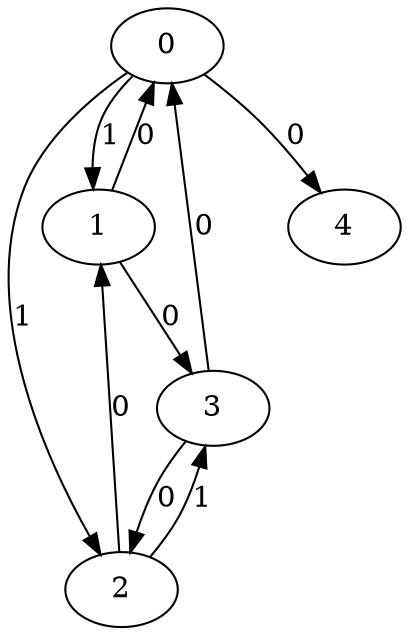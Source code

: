 // Source:2202 Canonical: -1 1 1 -1 0 0 -1 -1 0 -1 -1 0 -1 1 -1 0 -1 0 -1 -1 -1 -1 -1 -1 -1
digraph HRA_from_2202_graph_000 {
  0 -> 1 [label="1"];
  0 -> 2 [label="1"];
  1 -> 0 [label="0"];
  1 -> 3 [label="0"];
  2 -> 1 [label="0"];
  2 -> 3 [label="1"];
  3 -> 0 [label="0"];
  3 -> 2 [label="0"];
  0 -> 4 [label="0"];
}

// Source:2202 Canonical: -1 1 1 -1 0 0 -1 -1 0 -1 -1 0 -1 1 -1 0 -1 0 -1 -1 0 -1 -1 -1 -1
digraph HRA_from_2202_graph_001 {
  0 -> 1 [label="1"];
  0 -> 2 [label="1"];
  1 -> 0 [label="0"];
  1 -> 3 [label="0"];
  2 -> 1 [label="0"];
  2 -> 3 [label="1"];
  3 -> 0 [label="0"];
  3 -> 2 [label="0"];
  0 -> 4 [label="0"];
  4 -> 0 [label="0"];
}

// Source:2202 Canonical: -1 1 1 -1 -1 0 -1 -1 0 0 -1 0 -1 1 -1 0 -1 0 -1 -1 -1 -1 -1 -1 -1
digraph HRA_from_2202_graph_002 {
  0 -> 1 [label="1"];
  0 -> 2 [label="1"];
  1 -> 0 [label="0"];
  1 -> 3 [label="0"];
  2 -> 1 [label="0"];
  2 -> 3 [label="1"];
  3 -> 0 [label="0"];
  3 -> 2 [label="0"];
  1 -> 4 [label="0"];
}

// Source:2202 Canonical: -1 1 1 -1 0 0 -1 -1 0 0 -1 0 -1 1 -1 0 -1 0 -1 -1 -1 -1 -1 -1 -1
digraph HRA_from_2202_graph_003 {
  0 -> 1 [label="1"];
  0 -> 2 [label="1"];
  1 -> 0 [label="0"];
  1 -> 3 [label="0"];
  2 -> 1 [label="0"];
  2 -> 3 [label="1"];
  3 -> 0 [label="0"];
  3 -> 2 [label="0"];
  0 -> 4 [label="0"];
  1 -> 4 [label="0"];
}

// Source:2202 Canonical: -1 1 1 -1 -1 0 -1 -1 0 0 -1 0 -1 1 -1 0 -1 0 -1 -1 0 -1 -1 -1 -1
digraph HRA_from_2202_graph_004 {
  0 -> 1 [label="1"];
  0 -> 2 [label="1"];
  1 -> 0 [label="0"];
  1 -> 3 [label="0"];
  2 -> 1 [label="0"];
  2 -> 3 [label="1"];
  3 -> 0 [label="0"];
  3 -> 2 [label="0"];
  4 -> 0 [label="0"];
  1 -> 4 [label="0"];
}

// Source:2202 Canonical: -1 1 1 -1 0 0 -1 -1 0 0 -1 0 -1 1 -1 0 -1 0 -1 -1 0 -1 -1 -1 -1
digraph HRA_from_2202_graph_005 {
  0 -> 1 [label="1"];
  0 -> 2 [label="1"];
  1 -> 0 [label="0"];
  1 -> 3 [label="0"];
  2 -> 1 [label="0"];
  2 -> 3 [label="1"];
  3 -> 0 [label="0"];
  3 -> 2 [label="0"];
  0 -> 4 [label="0"];
  4 -> 0 [label="0"];
  1 -> 4 [label="0"];
}

// Source:2202 Canonical: -1 1 1 -1 0 0 -1 -1 0 -1 -1 0 -1 1 -1 0 -1 0 -1 -1 -1 0 -1 -1 -1
digraph HRA_from_2202_graph_006 {
  0 -> 1 [label="1"];
  0 -> 2 [label="1"];
  1 -> 0 [label="0"];
  1 -> 3 [label="0"];
  2 -> 1 [label="0"];
  2 -> 3 [label="1"];
  3 -> 0 [label="0"];
  3 -> 2 [label="0"];
  0 -> 4 [label="0"];
  4 -> 1 [label="0"];
}

// Source:2202 Canonical: -1 1 1 -1 0 0 -1 -1 0 -1 -1 0 -1 1 -1 0 -1 0 -1 -1 0 0 -1 -1 -1
digraph HRA_from_2202_graph_007 {
  0 -> 1 [label="1"];
  0 -> 2 [label="1"];
  1 -> 0 [label="0"];
  1 -> 3 [label="0"];
  2 -> 1 [label="0"];
  2 -> 3 [label="1"];
  3 -> 0 [label="0"];
  3 -> 2 [label="0"];
  0 -> 4 [label="0"];
  4 -> 0 [label="0"];
  4 -> 1 [label="0"];
}

// Source:2202 Canonical: -1 1 1 -1 -1 0 -1 -1 0 0 -1 0 -1 1 -1 0 -1 0 -1 -1 -1 0 -1 -1 -1
digraph HRA_from_2202_graph_008 {
  0 -> 1 [label="1"];
  0 -> 2 [label="1"];
  1 -> 0 [label="0"];
  1 -> 3 [label="0"];
  2 -> 1 [label="0"];
  2 -> 3 [label="1"];
  3 -> 0 [label="0"];
  3 -> 2 [label="0"];
  1 -> 4 [label="0"];
  4 -> 1 [label="0"];
}

// Source:2202 Canonical: -1 1 1 -1 0 0 -1 -1 0 0 -1 0 -1 1 -1 0 -1 0 -1 -1 -1 0 -1 -1 -1
digraph HRA_from_2202_graph_009 {
  0 -> 1 [label="1"];
  0 -> 2 [label="1"];
  1 -> 0 [label="0"];
  1 -> 3 [label="0"];
  2 -> 1 [label="0"];
  2 -> 3 [label="1"];
  3 -> 0 [label="0"];
  3 -> 2 [label="0"];
  0 -> 4 [label="0"];
  1 -> 4 [label="0"];
  4 -> 1 [label="0"];
}

// Source:2202 Canonical: -1 1 1 -1 -1 0 -1 -1 0 0 -1 0 -1 1 -1 0 -1 0 -1 -1 0 0 -1 -1 -1
digraph HRA_from_2202_graph_010 {
  0 -> 1 [label="1"];
  0 -> 2 [label="1"];
  1 -> 0 [label="0"];
  1 -> 3 [label="0"];
  2 -> 1 [label="0"];
  2 -> 3 [label="1"];
  3 -> 0 [label="0"];
  3 -> 2 [label="0"];
  4 -> 0 [label="0"];
  1 -> 4 [label="0"];
  4 -> 1 [label="0"];
}

// Source:2202 Canonical: -1 1 1 -1 0 0 -1 -1 0 0 -1 0 -1 1 -1 0 -1 0 -1 -1 0 0 -1 -1 -1
digraph HRA_from_2202_graph_011 {
  0 -> 1 [label="1"];
  0 -> 2 [label="1"];
  1 -> 0 [label="0"];
  1 -> 3 [label="0"];
  2 -> 1 [label="0"];
  2 -> 3 [label="1"];
  3 -> 0 [label="0"];
  3 -> 2 [label="0"];
  0 -> 4 [label="0"];
  4 -> 0 [label="0"];
  1 -> 4 [label="0"];
  4 -> 1 [label="0"];
}

// Source:2202 Canonical: -1 1 1 -1 -1 0 -1 -1 0 -1 -1 0 -1 1 0 0 -1 0 -1 -1 -1 -1 -1 -1 -1
digraph HRA_from_2202_graph_012 {
  0 -> 1 [label="1"];
  0 -> 2 [label="1"];
  1 -> 0 [label="0"];
  1 -> 3 [label="0"];
  2 -> 1 [label="0"];
  2 -> 3 [label="1"];
  3 -> 0 [label="0"];
  3 -> 2 [label="0"];
  2 -> 4 [label="0"];
}

// Source:2202 Canonical: -1 1 1 -1 0 0 -1 -1 0 -1 -1 0 -1 1 0 0 -1 0 -1 -1 -1 -1 -1 -1 -1
digraph HRA_from_2202_graph_013 {
  0 -> 1 [label="1"];
  0 -> 2 [label="1"];
  1 -> 0 [label="0"];
  1 -> 3 [label="0"];
  2 -> 1 [label="0"];
  2 -> 3 [label="1"];
  3 -> 0 [label="0"];
  3 -> 2 [label="0"];
  0 -> 4 [label="0"];
  2 -> 4 [label="0"];
}

// Source:2202 Canonical: -1 1 1 -1 -1 0 -1 -1 0 -1 -1 0 -1 1 0 0 -1 0 -1 -1 0 -1 -1 -1 -1
digraph HRA_from_2202_graph_014 {
  0 -> 1 [label="1"];
  0 -> 2 [label="1"];
  1 -> 0 [label="0"];
  1 -> 3 [label="0"];
  2 -> 1 [label="0"];
  2 -> 3 [label="1"];
  3 -> 0 [label="0"];
  3 -> 2 [label="0"];
  4 -> 0 [label="0"];
  2 -> 4 [label="0"];
}

// Source:2202 Canonical: -1 1 1 -1 0 0 -1 -1 0 -1 -1 0 -1 1 0 0 -1 0 -1 -1 0 -1 -1 -1 -1
digraph HRA_from_2202_graph_015 {
  0 -> 1 [label="1"];
  0 -> 2 [label="1"];
  1 -> 0 [label="0"];
  1 -> 3 [label="0"];
  2 -> 1 [label="0"];
  2 -> 3 [label="1"];
  3 -> 0 [label="0"];
  3 -> 2 [label="0"];
  0 -> 4 [label="0"];
  4 -> 0 [label="0"];
  2 -> 4 [label="0"];
}

// Source:2202 Canonical: -1 1 1 -1 -1 0 -1 -1 0 0 -1 0 -1 1 0 0 -1 0 -1 -1 -1 -1 -1 -1 -1
digraph HRA_from_2202_graph_016 {
  0 -> 1 [label="1"];
  0 -> 2 [label="1"];
  1 -> 0 [label="0"];
  1 -> 3 [label="0"];
  2 -> 1 [label="0"];
  2 -> 3 [label="1"];
  3 -> 0 [label="0"];
  3 -> 2 [label="0"];
  1 -> 4 [label="0"];
  2 -> 4 [label="0"];
}

// Source:2202 Canonical: -1 1 1 -1 0 0 -1 -1 0 0 -1 0 -1 1 0 0 -1 0 -1 -1 -1 -1 -1 -1 -1
digraph HRA_from_2202_graph_017 {
  0 -> 1 [label="1"];
  0 -> 2 [label="1"];
  1 -> 0 [label="0"];
  1 -> 3 [label="0"];
  2 -> 1 [label="0"];
  2 -> 3 [label="1"];
  3 -> 0 [label="0"];
  3 -> 2 [label="0"];
  0 -> 4 [label="0"];
  1 -> 4 [label="0"];
  2 -> 4 [label="0"];
}

// Source:2202 Canonical: -1 1 1 -1 -1 0 -1 -1 0 0 -1 0 -1 1 0 0 -1 0 -1 -1 0 -1 -1 -1 -1
digraph HRA_from_2202_graph_018 {
  0 -> 1 [label="1"];
  0 -> 2 [label="1"];
  1 -> 0 [label="0"];
  1 -> 3 [label="0"];
  2 -> 1 [label="0"];
  2 -> 3 [label="1"];
  3 -> 0 [label="0"];
  3 -> 2 [label="0"];
  4 -> 0 [label="0"];
  1 -> 4 [label="0"];
  2 -> 4 [label="0"];
}

// Source:2202 Canonical: -1 1 1 -1 0 0 -1 -1 0 0 -1 0 -1 1 0 0 -1 0 -1 -1 0 -1 -1 -1 -1
digraph HRA_from_2202_graph_019 {
  0 -> 1 [label="1"];
  0 -> 2 [label="1"];
  1 -> 0 [label="0"];
  1 -> 3 [label="0"];
  2 -> 1 [label="0"];
  2 -> 3 [label="1"];
  3 -> 0 [label="0"];
  3 -> 2 [label="0"];
  0 -> 4 [label="0"];
  4 -> 0 [label="0"];
  1 -> 4 [label="0"];
  2 -> 4 [label="0"];
}

// Source:2202 Canonical: -1 1 1 -1 -1 0 -1 -1 0 -1 -1 0 -1 1 0 0 -1 0 -1 -1 -1 0 -1 -1 -1
digraph HRA_from_2202_graph_020 {
  0 -> 1 [label="1"];
  0 -> 2 [label="1"];
  1 -> 0 [label="0"];
  1 -> 3 [label="0"];
  2 -> 1 [label="0"];
  2 -> 3 [label="1"];
  3 -> 0 [label="0"];
  3 -> 2 [label="0"];
  4 -> 1 [label="0"];
  2 -> 4 [label="0"];
}

// Source:2202 Canonical: -1 1 1 -1 0 0 -1 -1 0 -1 -1 0 -1 1 0 0 -1 0 -1 -1 -1 0 -1 -1 -1
digraph HRA_from_2202_graph_021 {
  0 -> 1 [label="1"];
  0 -> 2 [label="1"];
  1 -> 0 [label="0"];
  1 -> 3 [label="0"];
  2 -> 1 [label="0"];
  2 -> 3 [label="1"];
  3 -> 0 [label="0"];
  3 -> 2 [label="0"];
  0 -> 4 [label="0"];
  4 -> 1 [label="0"];
  2 -> 4 [label="0"];
}

// Source:2202 Canonical: -1 1 1 -1 -1 0 -1 -1 0 -1 -1 0 -1 1 0 0 -1 0 -1 -1 0 0 -1 -1 -1
digraph HRA_from_2202_graph_022 {
  0 -> 1 [label="1"];
  0 -> 2 [label="1"];
  1 -> 0 [label="0"];
  1 -> 3 [label="0"];
  2 -> 1 [label="0"];
  2 -> 3 [label="1"];
  3 -> 0 [label="0"];
  3 -> 2 [label="0"];
  4 -> 0 [label="0"];
  4 -> 1 [label="0"];
  2 -> 4 [label="0"];
}

// Source:2202 Canonical: -1 1 1 -1 0 0 -1 -1 0 -1 -1 0 -1 1 0 0 -1 0 -1 -1 0 0 -1 -1 -1
digraph HRA_from_2202_graph_023 {
  0 -> 1 [label="1"];
  0 -> 2 [label="1"];
  1 -> 0 [label="0"];
  1 -> 3 [label="0"];
  2 -> 1 [label="0"];
  2 -> 3 [label="1"];
  3 -> 0 [label="0"];
  3 -> 2 [label="0"];
  0 -> 4 [label="0"];
  4 -> 0 [label="0"];
  4 -> 1 [label="0"];
  2 -> 4 [label="0"];
}

// Source:2202 Canonical: -1 1 1 -1 -1 0 -1 -1 0 0 -1 0 -1 1 0 0 -1 0 -1 -1 -1 0 -1 -1 -1
digraph HRA_from_2202_graph_024 {
  0 -> 1 [label="1"];
  0 -> 2 [label="1"];
  1 -> 0 [label="0"];
  1 -> 3 [label="0"];
  2 -> 1 [label="0"];
  2 -> 3 [label="1"];
  3 -> 0 [label="0"];
  3 -> 2 [label="0"];
  1 -> 4 [label="0"];
  4 -> 1 [label="0"];
  2 -> 4 [label="0"];
}

// Source:2202 Canonical: -1 1 1 -1 0 0 -1 -1 0 0 -1 0 -1 1 0 0 -1 0 -1 -1 -1 0 -1 -1 -1
digraph HRA_from_2202_graph_025 {
  0 -> 1 [label="1"];
  0 -> 2 [label="1"];
  1 -> 0 [label="0"];
  1 -> 3 [label="0"];
  2 -> 1 [label="0"];
  2 -> 3 [label="1"];
  3 -> 0 [label="0"];
  3 -> 2 [label="0"];
  0 -> 4 [label="0"];
  1 -> 4 [label="0"];
  4 -> 1 [label="0"];
  2 -> 4 [label="0"];
}

// Source:2202 Canonical: -1 1 1 -1 -1 0 -1 -1 0 0 -1 0 -1 1 0 0 -1 0 -1 -1 0 0 -1 -1 -1
digraph HRA_from_2202_graph_026 {
  0 -> 1 [label="1"];
  0 -> 2 [label="1"];
  1 -> 0 [label="0"];
  1 -> 3 [label="0"];
  2 -> 1 [label="0"];
  2 -> 3 [label="1"];
  3 -> 0 [label="0"];
  3 -> 2 [label="0"];
  4 -> 0 [label="0"];
  1 -> 4 [label="0"];
  4 -> 1 [label="0"];
  2 -> 4 [label="0"];
}

// Source:2202 Canonical: -1 1 1 -1 0 0 -1 -1 0 0 -1 0 -1 1 0 0 -1 0 -1 -1 0 0 -1 -1 -1
digraph HRA_from_2202_graph_027 {
  0 -> 1 [label="1"];
  0 -> 2 [label="1"];
  1 -> 0 [label="0"];
  1 -> 3 [label="0"];
  2 -> 1 [label="0"];
  2 -> 3 [label="1"];
  3 -> 0 [label="0"];
  3 -> 2 [label="0"];
  0 -> 4 [label="0"];
  4 -> 0 [label="0"];
  1 -> 4 [label="0"];
  4 -> 1 [label="0"];
  2 -> 4 [label="0"];
}

// Source:2202 Canonical: -1 1 1 -1 0 0 -1 -1 0 -1 -1 0 -1 1 -1 0 -1 0 -1 -1 -1 -1 0 -1 -1
digraph HRA_from_2202_graph_028 {
  0 -> 1 [label="1"];
  0 -> 2 [label="1"];
  1 -> 0 [label="0"];
  1 -> 3 [label="0"];
  2 -> 1 [label="0"];
  2 -> 3 [label="1"];
  3 -> 0 [label="0"];
  3 -> 2 [label="0"];
  0 -> 4 [label="0"];
  4 -> 2 [label="0"];
}

// Source:2202 Canonical: -1 1 1 -1 0 0 -1 -1 0 -1 -1 0 -1 1 -1 0 -1 0 -1 -1 0 -1 0 -1 -1
digraph HRA_from_2202_graph_029 {
  0 -> 1 [label="1"];
  0 -> 2 [label="1"];
  1 -> 0 [label="0"];
  1 -> 3 [label="0"];
  2 -> 1 [label="0"];
  2 -> 3 [label="1"];
  3 -> 0 [label="0"];
  3 -> 2 [label="0"];
  0 -> 4 [label="0"];
  4 -> 0 [label="0"];
  4 -> 2 [label="0"];
}

// Source:2202 Canonical: -1 1 1 -1 -1 0 -1 -1 0 0 -1 0 -1 1 -1 0 -1 0 -1 -1 -1 -1 0 -1 -1
digraph HRA_from_2202_graph_030 {
  0 -> 1 [label="1"];
  0 -> 2 [label="1"];
  1 -> 0 [label="0"];
  1 -> 3 [label="0"];
  2 -> 1 [label="0"];
  2 -> 3 [label="1"];
  3 -> 0 [label="0"];
  3 -> 2 [label="0"];
  1 -> 4 [label="0"];
  4 -> 2 [label="0"];
}

// Source:2202 Canonical: -1 1 1 -1 0 0 -1 -1 0 0 -1 0 -1 1 -1 0 -1 0 -1 -1 -1 -1 0 -1 -1
digraph HRA_from_2202_graph_031 {
  0 -> 1 [label="1"];
  0 -> 2 [label="1"];
  1 -> 0 [label="0"];
  1 -> 3 [label="0"];
  2 -> 1 [label="0"];
  2 -> 3 [label="1"];
  3 -> 0 [label="0"];
  3 -> 2 [label="0"];
  0 -> 4 [label="0"];
  1 -> 4 [label="0"];
  4 -> 2 [label="0"];
}

// Source:2202 Canonical: -1 1 1 -1 -1 0 -1 -1 0 0 -1 0 -1 1 -1 0 -1 0 -1 -1 0 -1 0 -1 -1
digraph HRA_from_2202_graph_032 {
  0 -> 1 [label="1"];
  0 -> 2 [label="1"];
  1 -> 0 [label="0"];
  1 -> 3 [label="0"];
  2 -> 1 [label="0"];
  2 -> 3 [label="1"];
  3 -> 0 [label="0"];
  3 -> 2 [label="0"];
  4 -> 0 [label="0"];
  1 -> 4 [label="0"];
  4 -> 2 [label="0"];
}

// Source:2202 Canonical: -1 1 1 -1 0 0 -1 -1 0 0 -1 0 -1 1 -1 0 -1 0 -1 -1 0 -1 0 -1 -1
digraph HRA_from_2202_graph_033 {
  0 -> 1 [label="1"];
  0 -> 2 [label="1"];
  1 -> 0 [label="0"];
  1 -> 3 [label="0"];
  2 -> 1 [label="0"];
  2 -> 3 [label="1"];
  3 -> 0 [label="0"];
  3 -> 2 [label="0"];
  0 -> 4 [label="0"];
  4 -> 0 [label="0"];
  1 -> 4 [label="0"];
  4 -> 2 [label="0"];
}

// Source:2202 Canonical: -1 1 1 -1 0 0 -1 -1 0 -1 -1 0 -1 1 -1 0 -1 0 -1 -1 -1 0 0 -1 -1
digraph HRA_from_2202_graph_034 {
  0 -> 1 [label="1"];
  0 -> 2 [label="1"];
  1 -> 0 [label="0"];
  1 -> 3 [label="0"];
  2 -> 1 [label="0"];
  2 -> 3 [label="1"];
  3 -> 0 [label="0"];
  3 -> 2 [label="0"];
  0 -> 4 [label="0"];
  4 -> 1 [label="0"];
  4 -> 2 [label="0"];
}

// Source:2202 Canonical: -1 1 1 -1 0 0 -1 -1 0 -1 -1 0 -1 1 -1 0 -1 0 -1 -1 0 0 0 -1 -1
digraph HRA_from_2202_graph_035 {
  0 -> 1 [label="1"];
  0 -> 2 [label="1"];
  1 -> 0 [label="0"];
  1 -> 3 [label="0"];
  2 -> 1 [label="0"];
  2 -> 3 [label="1"];
  3 -> 0 [label="0"];
  3 -> 2 [label="0"];
  0 -> 4 [label="0"];
  4 -> 0 [label="0"];
  4 -> 1 [label="0"];
  4 -> 2 [label="0"];
}

// Source:2202 Canonical: -1 1 1 -1 -1 0 -1 -1 0 0 -1 0 -1 1 -1 0 -1 0 -1 -1 -1 0 0 -1 -1
digraph HRA_from_2202_graph_036 {
  0 -> 1 [label="1"];
  0 -> 2 [label="1"];
  1 -> 0 [label="0"];
  1 -> 3 [label="0"];
  2 -> 1 [label="0"];
  2 -> 3 [label="1"];
  3 -> 0 [label="0"];
  3 -> 2 [label="0"];
  1 -> 4 [label="0"];
  4 -> 1 [label="0"];
  4 -> 2 [label="0"];
}

// Source:2202 Canonical: -1 1 1 -1 0 0 -1 -1 0 0 -1 0 -1 1 -1 0 -1 0 -1 -1 -1 0 0 -1 -1
digraph HRA_from_2202_graph_037 {
  0 -> 1 [label="1"];
  0 -> 2 [label="1"];
  1 -> 0 [label="0"];
  1 -> 3 [label="0"];
  2 -> 1 [label="0"];
  2 -> 3 [label="1"];
  3 -> 0 [label="0"];
  3 -> 2 [label="0"];
  0 -> 4 [label="0"];
  1 -> 4 [label="0"];
  4 -> 1 [label="0"];
  4 -> 2 [label="0"];
}

// Source:2202 Canonical: -1 1 1 -1 -1 0 -1 -1 0 0 -1 0 -1 1 -1 0 -1 0 -1 -1 0 0 0 -1 -1
digraph HRA_from_2202_graph_038 {
  0 -> 1 [label="1"];
  0 -> 2 [label="1"];
  1 -> 0 [label="0"];
  1 -> 3 [label="0"];
  2 -> 1 [label="0"];
  2 -> 3 [label="1"];
  3 -> 0 [label="0"];
  3 -> 2 [label="0"];
  4 -> 0 [label="0"];
  1 -> 4 [label="0"];
  4 -> 1 [label="0"];
  4 -> 2 [label="0"];
}

// Source:2202 Canonical: -1 1 1 -1 0 0 -1 -1 0 0 -1 0 -1 1 -1 0 -1 0 -1 -1 0 0 0 -1 -1
digraph HRA_from_2202_graph_039 {
  0 -> 1 [label="1"];
  0 -> 2 [label="1"];
  1 -> 0 [label="0"];
  1 -> 3 [label="0"];
  2 -> 1 [label="0"];
  2 -> 3 [label="1"];
  3 -> 0 [label="0"];
  3 -> 2 [label="0"];
  0 -> 4 [label="0"];
  4 -> 0 [label="0"];
  1 -> 4 [label="0"];
  4 -> 1 [label="0"];
  4 -> 2 [label="0"];
}

// Source:2202 Canonical: -1 1 1 -1 -1 0 -1 -1 0 -1 -1 0 -1 1 0 0 -1 0 -1 -1 -1 -1 0 -1 -1
digraph HRA_from_2202_graph_040 {
  0 -> 1 [label="1"];
  0 -> 2 [label="1"];
  1 -> 0 [label="0"];
  1 -> 3 [label="0"];
  2 -> 1 [label="0"];
  2 -> 3 [label="1"];
  3 -> 0 [label="0"];
  3 -> 2 [label="0"];
  2 -> 4 [label="0"];
  4 -> 2 [label="0"];
}

// Source:2202 Canonical: -1 1 1 -1 0 0 -1 -1 0 -1 -1 0 -1 1 0 0 -1 0 -1 -1 -1 -1 0 -1 -1
digraph HRA_from_2202_graph_041 {
  0 -> 1 [label="1"];
  0 -> 2 [label="1"];
  1 -> 0 [label="0"];
  1 -> 3 [label="0"];
  2 -> 1 [label="0"];
  2 -> 3 [label="1"];
  3 -> 0 [label="0"];
  3 -> 2 [label="0"];
  0 -> 4 [label="0"];
  2 -> 4 [label="0"];
  4 -> 2 [label="0"];
}

// Source:2202 Canonical: -1 1 1 -1 -1 0 -1 -1 0 -1 -1 0 -1 1 0 0 -1 0 -1 -1 0 -1 0 -1 -1
digraph HRA_from_2202_graph_042 {
  0 -> 1 [label="1"];
  0 -> 2 [label="1"];
  1 -> 0 [label="0"];
  1 -> 3 [label="0"];
  2 -> 1 [label="0"];
  2 -> 3 [label="1"];
  3 -> 0 [label="0"];
  3 -> 2 [label="0"];
  4 -> 0 [label="0"];
  2 -> 4 [label="0"];
  4 -> 2 [label="0"];
}

// Source:2202 Canonical: -1 1 1 -1 0 0 -1 -1 0 -1 -1 0 -1 1 0 0 -1 0 -1 -1 0 -1 0 -1 -1
digraph HRA_from_2202_graph_043 {
  0 -> 1 [label="1"];
  0 -> 2 [label="1"];
  1 -> 0 [label="0"];
  1 -> 3 [label="0"];
  2 -> 1 [label="0"];
  2 -> 3 [label="1"];
  3 -> 0 [label="0"];
  3 -> 2 [label="0"];
  0 -> 4 [label="0"];
  4 -> 0 [label="0"];
  2 -> 4 [label="0"];
  4 -> 2 [label="0"];
}

// Source:2202 Canonical: -1 1 1 -1 -1 0 -1 -1 0 0 -1 0 -1 1 0 0 -1 0 -1 -1 -1 -1 0 -1 -1
digraph HRA_from_2202_graph_044 {
  0 -> 1 [label="1"];
  0 -> 2 [label="1"];
  1 -> 0 [label="0"];
  1 -> 3 [label="0"];
  2 -> 1 [label="0"];
  2 -> 3 [label="1"];
  3 -> 0 [label="0"];
  3 -> 2 [label="0"];
  1 -> 4 [label="0"];
  2 -> 4 [label="0"];
  4 -> 2 [label="0"];
}

// Source:2202 Canonical: -1 1 1 -1 0 0 -1 -1 0 0 -1 0 -1 1 0 0 -1 0 -1 -1 -1 -1 0 -1 -1
digraph HRA_from_2202_graph_045 {
  0 -> 1 [label="1"];
  0 -> 2 [label="1"];
  1 -> 0 [label="0"];
  1 -> 3 [label="0"];
  2 -> 1 [label="0"];
  2 -> 3 [label="1"];
  3 -> 0 [label="0"];
  3 -> 2 [label="0"];
  0 -> 4 [label="0"];
  1 -> 4 [label="0"];
  2 -> 4 [label="0"];
  4 -> 2 [label="0"];
}

// Source:2202 Canonical: -1 1 1 -1 -1 0 -1 -1 0 0 -1 0 -1 1 0 0 -1 0 -1 -1 0 -1 0 -1 -1
digraph HRA_from_2202_graph_046 {
  0 -> 1 [label="1"];
  0 -> 2 [label="1"];
  1 -> 0 [label="0"];
  1 -> 3 [label="0"];
  2 -> 1 [label="0"];
  2 -> 3 [label="1"];
  3 -> 0 [label="0"];
  3 -> 2 [label="0"];
  4 -> 0 [label="0"];
  1 -> 4 [label="0"];
  2 -> 4 [label="0"];
  4 -> 2 [label="0"];
}

// Source:2202 Canonical: -1 1 1 -1 0 0 -1 -1 0 0 -1 0 -1 1 0 0 -1 0 -1 -1 0 -1 0 -1 -1
digraph HRA_from_2202_graph_047 {
  0 -> 1 [label="1"];
  0 -> 2 [label="1"];
  1 -> 0 [label="0"];
  1 -> 3 [label="0"];
  2 -> 1 [label="0"];
  2 -> 3 [label="1"];
  3 -> 0 [label="0"];
  3 -> 2 [label="0"];
  0 -> 4 [label="0"];
  4 -> 0 [label="0"];
  1 -> 4 [label="0"];
  2 -> 4 [label="0"];
  4 -> 2 [label="0"];
}

// Source:2202 Canonical: -1 1 1 -1 -1 0 -1 -1 0 -1 -1 0 -1 1 0 0 -1 0 -1 -1 -1 0 0 -1 -1
digraph HRA_from_2202_graph_048 {
  0 -> 1 [label="1"];
  0 -> 2 [label="1"];
  1 -> 0 [label="0"];
  1 -> 3 [label="0"];
  2 -> 1 [label="0"];
  2 -> 3 [label="1"];
  3 -> 0 [label="0"];
  3 -> 2 [label="0"];
  4 -> 1 [label="0"];
  2 -> 4 [label="0"];
  4 -> 2 [label="0"];
}

// Source:2202 Canonical: -1 1 1 -1 0 0 -1 -1 0 -1 -1 0 -1 1 0 0 -1 0 -1 -1 -1 0 0 -1 -1
digraph HRA_from_2202_graph_049 {
  0 -> 1 [label="1"];
  0 -> 2 [label="1"];
  1 -> 0 [label="0"];
  1 -> 3 [label="0"];
  2 -> 1 [label="0"];
  2 -> 3 [label="1"];
  3 -> 0 [label="0"];
  3 -> 2 [label="0"];
  0 -> 4 [label="0"];
  4 -> 1 [label="0"];
  2 -> 4 [label="0"];
  4 -> 2 [label="0"];
}

// Source:2202 Canonical: -1 1 1 -1 -1 0 -1 -1 0 -1 -1 0 -1 1 0 0 -1 0 -1 -1 0 0 0 -1 -1
digraph HRA_from_2202_graph_050 {
  0 -> 1 [label="1"];
  0 -> 2 [label="1"];
  1 -> 0 [label="0"];
  1 -> 3 [label="0"];
  2 -> 1 [label="0"];
  2 -> 3 [label="1"];
  3 -> 0 [label="0"];
  3 -> 2 [label="0"];
  4 -> 0 [label="0"];
  4 -> 1 [label="0"];
  2 -> 4 [label="0"];
  4 -> 2 [label="0"];
}

// Source:2202 Canonical: -1 1 1 -1 0 0 -1 -1 0 -1 -1 0 -1 1 0 0 -1 0 -1 -1 0 0 0 -1 -1
digraph HRA_from_2202_graph_051 {
  0 -> 1 [label="1"];
  0 -> 2 [label="1"];
  1 -> 0 [label="0"];
  1 -> 3 [label="0"];
  2 -> 1 [label="0"];
  2 -> 3 [label="1"];
  3 -> 0 [label="0"];
  3 -> 2 [label="0"];
  0 -> 4 [label="0"];
  4 -> 0 [label="0"];
  4 -> 1 [label="0"];
  2 -> 4 [label="0"];
  4 -> 2 [label="0"];
}

// Source:2202 Canonical: -1 1 1 -1 -1 0 -1 -1 0 0 -1 0 -1 1 0 0 -1 0 -1 -1 -1 0 0 -1 -1
digraph HRA_from_2202_graph_052 {
  0 -> 1 [label="1"];
  0 -> 2 [label="1"];
  1 -> 0 [label="0"];
  1 -> 3 [label="0"];
  2 -> 1 [label="0"];
  2 -> 3 [label="1"];
  3 -> 0 [label="0"];
  3 -> 2 [label="0"];
  1 -> 4 [label="0"];
  4 -> 1 [label="0"];
  2 -> 4 [label="0"];
  4 -> 2 [label="0"];
}

// Source:2202 Canonical: -1 1 1 -1 0 0 -1 -1 0 0 -1 0 -1 1 0 0 -1 0 -1 -1 -1 0 0 -1 -1
digraph HRA_from_2202_graph_053 {
  0 -> 1 [label="1"];
  0 -> 2 [label="1"];
  1 -> 0 [label="0"];
  1 -> 3 [label="0"];
  2 -> 1 [label="0"];
  2 -> 3 [label="1"];
  3 -> 0 [label="0"];
  3 -> 2 [label="0"];
  0 -> 4 [label="0"];
  1 -> 4 [label="0"];
  4 -> 1 [label="0"];
  2 -> 4 [label="0"];
  4 -> 2 [label="0"];
}

// Source:2202 Canonical: -1 1 1 -1 -1 0 -1 -1 0 0 -1 0 -1 1 0 0 -1 0 -1 -1 0 0 0 -1 -1
digraph HRA_from_2202_graph_054 {
  0 -> 1 [label="1"];
  0 -> 2 [label="1"];
  1 -> 0 [label="0"];
  1 -> 3 [label="0"];
  2 -> 1 [label="0"];
  2 -> 3 [label="1"];
  3 -> 0 [label="0"];
  3 -> 2 [label="0"];
  4 -> 0 [label="0"];
  1 -> 4 [label="0"];
  4 -> 1 [label="0"];
  2 -> 4 [label="0"];
  4 -> 2 [label="0"];
}

// Source:2202 Canonical: -1 1 1 -1 0 0 -1 -1 0 0 -1 0 -1 1 0 0 -1 0 -1 -1 0 0 0 -1 -1
digraph HRA_from_2202_graph_055 {
  0 -> 1 [label="1"];
  0 -> 2 [label="1"];
  1 -> 0 [label="0"];
  1 -> 3 [label="0"];
  2 -> 1 [label="0"];
  2 -> 3 [label="1"];
  3 -> 0 [label="0"];
  3 -> 2 [label="0"];
  0 -> 4 [label="0"];
  4 -> 0 [label="0"];
  1 -> 4 [label="0"];
  4 -> 1 [label="0"];
  2 -> 4 [label="0"];
  4 -> 2 [label="0"];
}

// Source:2202 Canonical: -1 1 1 -1 -1 0 -1 -1 0 -1 -1 0 -1 1 -1 0 -1 0 -1 0 -1 -1 -1 -1 -1
digraph HRA_from_2202_graph_056 {
  0 -> 1 [label="1"];
  0 -> 2 [label="1"];
  1 -> 0 [label="0"];
  1 -> 3 [label="0"];
  2 -> 1 [label="0"];
  2 -> 3 [label="1"];
  3 -> 0 [label="0"];
  3 -> 2 [label="0"];
  3 -> 4 [label="0"];
}

// Source:2202 Canonical: -1 1 1 -1 0 0 -1 -1 0 -1 -1 0 -1 1 -1 0 -1 0 -1 0 -1 -1 -1 -1 -1
digraph HRA_from_2202_graph_057 {
  0 -> 1 [label="1"];
  0 -> 2 [label="1"];
  1 -> 0 [label="0"];
  1 -> 3 [label="0"];
  2 -> 1 [label="0"];
  2 -> 3 [label="1"];
  3 -> 0 [label="0"];
  3 -> 2 [label="0"];
  0 -> 4 [label="0"];
  3 -> 4 [label="0"];
}

// Source:2202 Canonical: -1 1 1 -1 -1 0 -1 -1 0 -1 -1 0 -1 1 -1 0 -1 0 -1 0 0 -1 -1 -1 -1
digraph HRA_from_2202_graph_058 {
  0 -> 1 [label="1"];
  0 -> 2 [label="1"];
  1 -> 0 [label="0"];
  1 -> 3 [label="0"];
  2 -> 1 [label="0"];
  2 -> 3 [label="1"];
  3 -> 0 [label="0"];
  3 -> 2 [label="0"];
  4 -> 0 [label="0"];
  3 -> 4 [label="0"];
}

// Source:2202 Canonical: -1 1 1 -1 0 0 -1 -1 0 -1 -1 0 -1 1 -1 0 -1 0 -1 0 0 -1 -1 -1 -1
digraph HRA_from_2202_graph_059 {
  0 -> 1 [label="1"];
  0 -> 2 [label="1"];
  1 -> 0 [label="0"];
  1 -> 3 [label="0"];
  2 -> 1 [label="0"];
  2 -> 3 [label="1"];
  3 -> 0 [label="0"];
  3 -> 2 [label="0"];
  0 -> 4 [label="0"];
  4 -> 0 [label="0"];
  3 -> 4 [label="0"];
}

// Source:2202 Canonical: -1 1 1 -1 -1 0 -1 -1 0 0 -1 0 -1 1 -1 0 -1 0 -1 0 -1 -1 -1 -1 -1
digraph HRA_from_2202_graph_060 {
  0 -> 1 [label="1"];
  0 -> 2 [label="1"];
  1 -> 0 [label="0"];
  1 -> 3 [label="0"];
  2 -> 1 [label="0"];
  2 -> 3 [label="1"];
  3 -> 0 [label="0"];
  3 -> 2 [label="0"];
  1 -> 4 [label="0"];
  3 -> 4 [label="0"];
}

// Source:2202 Canonical: -1 1 1 -1 0 0 -1 -1 0 0 -1 0 -1 1 -1 0 -1 0 -1 0 -1 -1 -1 -1 -1
digraph HRA_from_2202_graph_061 {
  0 -> 1 [label="1"];
  0 -> 2 [label="1"];
  1 -> 0 [label="0"];
  1 -> 3 [label="0"];
  2 -> 1 [label="0"];
  2 -> 3 [label="1"];
  3 -> 0 [label="0"];
  3 -> 2 [label="0"];
  0 -> 4 [label="0"];
  1 -> 4 [label="0"];
  3 -> 4 [label="0"];
}

// Source:2202 Canonical: -1 1 1 -1 -1 0 -1 -1 0 0 -1 0 -1 1 -1 0 -1 0 -1 0 0 -1 -1 -1 -1
digraph HRA_from_2202_graph_062 {
  0 -> 1 [label="1"];
  0 -> 2 [label="1"];
  1 -> 0 [label="0"];
  1 -> 3 [label="0"];
  2 -> 1 [label="0"];
  2 -> 3 [label="1"];
  3 -> 0 [label="0"];
  3 -> 2 [label="0"];
  4 -> 0 [label="0"];
  1 -> 4 [label="0"];
  3 -> 4 [label="0"];
}

// Source:2202 Canonical: -1 1 1 -1 0 0 -1 -1 0 0 -1 0 -1 1 -1 0 -1 0 -1 0 0 -1 -1 -1 -1
digraph HRA_from_2202_graph_063 {
  0 -> 1 [label="1"];
  0 -> 2 [label="1"];
  1 -> 0 [label="0"];
  1 -> 3 [label="0"];
  2 -> 1 [label="0"];
  2 -> 3 [label="1"];
  3 -> 0 [label="0"];
  3 -> 2 [label="0"];
  0 -> 4 [label="0"];
  4 -> 0 [label="0"];
  1 -> 4 [label="0"];
  3 -> 4 [label="0"];
}

// Source:2202 Canonical: -1 1 1 -1 -1 0 -1 -1 0 -1 -1 0 -1 1 -1 0 -1 0 -1 0 -1 0 -1 -1 -1
digraph HRA_from_2202_graph_064 {
  0 -> 1 [label="1"];
  0 -> 2 [label="1"];
  1 -> 0 [label="0"];
  1 -> 3 [label="0"];
  2 -> 1 [label="0"];
  2 -> 3 [label="1"];
  3 -> 0 [label="0"];
  3 -> 2 [label="0"];
  4 -> 1 [label="0"];
  3 -> 4 [label="0"];
}

// Source:2202 Canonical: -1 1 1 -1 0 0 -1 -1 0 -1 -1 0 -1 1 -1 0 -1 0 -1 0 -1 0 -1 -1 -1
digraph HRA_from_2202_graph_065 {
  0 -> 1 [label="1"];
  0 -> 2 [label="1"];
  1 -> 0 [label="0"];
  1 -> 3 [label="0"];
  2 -> 1 [label="0"];
  2 -> 3 [label="1"];
  3 -> 0 [label="0"];
  3 -> 2 [label="0"];
  0 -> 4 [label="0"];
  4 -> 1 [label="0"];
  3 -> 4 [label="0"];
}

// Source:2202 Canonical: -1 1 1 -1 -1 0 -1 -1 0 -1 -1 0 -1 1 -1 0 -1 0 -1 0 0 0 -1 -1 -1
digraph HRA_from_2202_graph_066 {
  0 -> 1 [label="1"];
  0 -> 2 [label="1"];
  1 -> 0 [label="0"];
  1 -> 3 [label="0"];
  2 -> 1 [label="0"];
  2 -> 3 [label="1"];
  3 -> 0 [label="0"];
  3 -> 2 [label="0"];
  4 -> 0 [label="0"];
  4 -> 1 [label="0"];
  3 -> 4 [label="0"];
}

// Source:2202 Canonical: -1 1 1 -1 0 0 -1 -1 0 -1 -1 0 -1 1 -1 0 -1 0 -1 0 0 0 -1 -1 -1
digraph HRA_from_2202_graph_067 {
  0 -> 1 [label="1"];
  0 -> 2 [label="1"];
  1 -> 0 [label="0"];
  1 -> 3 [label="0"];
  2 -> 1 [label="0"];
  2 -> 3 [label="1"];
  3 -> 0 [label="0"];
  3 -> 2 [label="0"];
  0 -> 4 [label="0"];
  4 -> 0 [label="0"];
  4 -> 1 [label="0"];
  3 -> 4 [label="0"];
}

// Source:2202 Canonical: -1 1 1 -1 -1 0 -1 -1 0 0 -1 0 -1 1 -1 0 -1 0 -1 0 -1 0 -1 -1 -1
digraph HRA_from_2202_graph_068 {
  0 -> 1 [label="1"];
  0 -> 2 [label="1"];
  1 -> 0 [label="0"];
  1 -> 3 [label="0"];
  2 -> 1 [label="0"];
  2 -> 3 [label="1"];
  3 -> 0 [label="0"];
  3 -> 2 [label="0"];
  1 -> 4 [label="0"];
  4 -> 1 [label="0"];
  3 -> 4 [label="0"];
}

// Source:2202 Canonical: -1 1 1 -1 0 0 -1 -1 0 0 -1 0 -1 1 -1 0 -1 0 -1 0 -1 0 -1 -1 -1
digraph HRA_from_2202_graph_069 {
  0 -> 1 [label="1"];
  0 -> 2 [label="1"];
  1 -> 0 [label="0"];
  1 -> 3 [label="0"];
  2 -> 1 [label="0"];
  2 -> 3 [label="1"];
  3 -> 0 [label="0"];
  3 -> 2 [label="0"];
  0 -> 4 [label="0"];
  1 -> 4 [label="0"];
  4 -> 1 [label="0"];
  3 -> 4 [label="0"];
}

// Source:2202 Canonical: -1 1 1 -1 -1 0 -1 -1 0 0 -1 0 -1 1 -1 0 -1 0 -1 0 0 0 -1 -1 -1
digraph HRA_from_2202_graph_070 {
  0 -> 1 [label="1"];
  0 -> 2 [label="1"];
  1 -> 0 [label="0"];
  1 -> 3 [label="0"];
  2 -> 1 [label="0"];
  2 -> 3 [label="1"];
  3 -> 0 [label="0"];
  3 -> 2 [label="0"];
  4 -> 0 [label="0"];
  1 -> 4 [label="0"];
  4 -> 1 [label="0"];
  3 -> 4 [label="0"];
}

// Source:2202 Canonical: -1 1 1 -1 0 0 -1 -1 0 0 -1 0 -1 1 -1 0 -1 0 -1 0 0 0 -1 -1 -1
digraph HRA_from_2202_graph_071 {
  0 -> 1 [label="1"];
  0 -> 2 [label="1"];
  1 -> 0 [label="0"];
  1 -> 3 [label="0"];
  2 -> 1 [label="0"];
  2 -> 3 [label="1"];
  3 -> 0 [label="0"];
  3 -> 2 [label="0"];
  0 -> 4 [label="0"];
  4 -> 0 [label="0"];
  1 -> 4 [label="0"];
  4 -> 1 [label="0"];
  3 -> 4 [label="0"];
}

// Source:2202 Canonical: -1 1 1 -1 -1 0 -1 -1 0 -1 -1 0 -1 1 0 0 -1 0 -1 0 -1 -1 -1 -1 -1
digraph HRA_from_2202_graph_072 {
  0 -> 1 [label="1"];
  0 -> 2 [label="1"];
  1 -> 0 [label="0"];
  1 -> 3 [label="0"];
  2 -> 1 [label="0"];
  2 -> 3 [label="1"];
  3 -> 0 [label="0"];
  3 -> 2 [label="0"];
  2 -> 4 [label="0"];
  3 -> 4 [label="0"];
}

// Source:2202 Canonical: -1 1 1 -1 0 0 -1 -1 0 -1 -1 0 -1 1 0 0 -1 0 -1 0 -1 -1 -1 -1 -1
digraph HRA_from_2202_graph_073 {
  0 -> 1 [label="1"];
  0 -> 2 [label="1"];
  1 -> 0 [label="0"];
  1 -> 3 [label="0"];
  2 -> 1 [label="0"];
  2 -> 3 [label="1"];
  3 -> 0 [label="0"];
  3 -> 2 [label="0"];
  0 -> 4 [label="0"];
  2 -> 4 [label="0"];
  3 -> 4 [label="0"];
}

// Source:2202 Canonical: -1 1 1 -1 -1 0 -1 -1 0 -1 -1 0 -1 1 0 0 -1 0 -1 0 0 -1 -1 -1 -1
digraph HRA_from_2202_graph_074 {
  0 -> 1 [label="1"];
  0 -> 2 [label="1"];
  1 -> 0 [label="0"];
  1 -> 3 [label="0"];
  2 -> 1 [label="0"];
  2 -> 3 [label="1"];
  3 -> 0 [label="0"];
  3 -> 2 [label="0"];
  4 -> 0 [label="0"];
  2 -> 4 [label="0"];
  3 -> 4 [label="0"];
}

// Source:2202 Canonical: -1 1 1 -1 0 0 -1 -1 0 -1 -1 0 -1 1 0 0 -1 0 -1 0 0 -1 -1 -1 -1
digraph HRA_from_2202_graph_075 {
  0 -> 1 [label="1"];
  0 -> 2 [label="1"];
  1 -> 0 [label="0"];
  1 -> 3 [label="0"];
  2 -> 1 [label="0"];
  2 -> 3 [label="1"];
  3 -> 0 [label="0"];
  3 -> 2 [label="0"];
  0 -> 4 [label="0"];
  4 -> 0 [label="0"];
  2 -> 4 [label="0"];
  3 -> 4 [label="0"];
}

// Source:2202 Canonical: -1 1 1 -1 -1 0 -1 -1 0 0 -1 0 -1 1 0 0 -1 0 -1 0 -1 -1 -1 -1 -1
digraph HRA_from_2202_graph_076 {
  0 -> 1 [label="1"];
  0 -> 2 [label="1"];
  1 -> 0 [label="0"];
  1 -> 3 [label="0"];
  2 -> 1 [label="0"];
  2 -> 3 [label="1"];
  3 -> 0 [label="0"];
  3 -> 2 [label="0"];
  1 -> 4 [label="0"];
  2 -> 4 [label="0"];
  3 -> 4 [label="0"];
}

// Source:2202 Canonical: -1 1 1 -1 0 0 -1 -1 0 0 -1 0 -1 1 0 0 -1 0 -1 0 -1 -1 -1 -1 -1
digraph HRA_from_2202_graph_077 {
  0 -> 1 [label="1"];
  0 -> 2 [label="1"];
  1 -> 0 [label="0"];
  1 -> 3 [label="0"];
  2 -> 1 [label="0"];
  2 -> 3 [label="1"];
  3 -> 0 [label="0"];
  3 -> 2 [label="0"];
  0 -> 4 [label="0"];
  1 -> 4 [label="0"];
  2 -> 4 [label="0"];
  3 -> 4 [label="0"];
}

// Source:2202 Canonical: -1 1 1 -1 -1 0 -1 -1 0 0 -1 0 -1 1 0 0 -1 0 -1 0 0 -1 -1 -1 -1
digraph HRA_from_2202_graph_078 {
  0 -> 1 [label="1"];
  0 -> 2 [label="1"];
  1 -> 0 [label="0"];
  1 -> 3 [label="0"];
  2 -> 1 [label="0"];
  2 -> 3 [label="1"];
  3 -> 0 [label="0"];
  3 -> 2 [label="0"];
  4 -> 0 [label="0"];
  1 -> 4 [label="0"];
  2 -> 4 [label="0"];
  3 -> 4 [label="0"];
}

// Source:2202 Canonical: -1 1 1 -1 0 0 -1 -1 0 0 -1 0 -1 1 0 0 -1 0 -1 0 0 -1 -1 -1 -1
digraph HRA_from_2202_graph_079 {
  0 -> 1 [label="1"];
  0 -> 2 [label="1"];
  1 -> 0 [label="0"];
  1 -> 3 [label="0"];
  2 -> 1 [label="0"];
  2 -> 3 [label="1"];
  3 -> 0 [label="0"];
  3 -> 2 [label="0"];
  0 -> 4 [label="0"];
  4 -> 0 [label="0"];
  1 -> 4 [label="0"];
  2 -> 4 [label="0"];
  3 -> 4 [label="0"];
}

// Source:2202 Canonical: -1 1 1 -1 -1 0 -1 -1 0 -1 -1 0 -1 1 0 0 -1 0 -1 0 -1 0 -1 -1 -1
digraph HRA_from_2202_graph_080 {
  0 -> 1 [label="1"];
  0 -> 2 [label="1"];
  1 -> 0 [label="0"];
  1 -> 3 [label="0"];
  2 -> 1 [label="0"];
  2 -> 3 [label="1"];
  3 -> 0 [label="0"];
  3 -> 2 [label="0"];
  4 -> 1 [label="0"];
  2 -> 4 [label="0"];
  3 -> 4 [label="0"];
}

// Source:2202 Canonical: -1 1 1 -1 0 0 -1 -1 0 -1 -1 0 -1 1 0 0 -1 0 -1 0 -1 0 -1 -1 -1
digraph HRA_from_2202_graph_081 {
  0 -> 1 [label="1"];
  0 -> 2 [label="1"];
  1 -> 0 [label="0"];
  1 -> 3 [label="0"];
  2 -> 1 [label="0"];
  2 -> 3 [label="1"];
  3 -> 0 [label="0"];
  3 -> 2 [label="0"];
  0 -> 4 [label="0"];
  4 -> 1 [label="0"];
  2 -> 4 [label="0"];
  3 -> 4 [label="0"];
}

// Source:2202 Canonical: -1 1 1 -1 -1 0 -1 -1 0 -1 -1 0 -1 1 0 0 -1 0 -1 0 0 0 -1 -1 -1
digraph HRA_from_2202_graph_082 {
  0 -> 1 [label="1"];
  0 -> 2 [label="1"];
  1 -> 0 [label="0"];
  1 -> 3 [label="0"];
  2 -> 1 [label="0"];
  2 -> 3 [label="1"];
  3 -> 0 [label="0"];
  3 -> 2 [label="0"];
  4 -> 0 [label="0"];
  4 -> 1 [label="0"];
  2 -> 4 [label="0"];
  3 -> 4 [label="0"];
}

// Source:2202 Canonical: -1 1 1 -1 0 0 -1 -1 0 -1 -1 0 -1 1 0 0 -1 0 -1 0 0 0 -1 -1 -1
digraph HRA_from_2202_graph_083 {
  0 -> 1 [label="1"];
  0 -> 2 [label="1"];
  1 -> 0 [label="0"];
  1 -> 3 [label="0"];
  2 -> 1 [label="0"];
  2 -> 3 [label="1"];
  3 -> 0 [label="0"];
  3 -> 2 [label="0"];
  0 -> 4 [label="0"];
  4 -> 0 [label="0"];
  4 -> 1 [label="0"];
  2 -> 4 [label="0"];
  3 -> 4 [label="0"];
}

// Source:2202 Canonical: -1 1 1 -1 -1 0 -1 -1 0 0 -1 0 -1 1 0 0 -1 0 -1 0 -1 0 -1 -1 -1
digraph HRA_from_2202_graph_084 {
  0 -> 1 [label="1"];
  0 -> 2 [label="1"];
  1 -> 0 [label="0"];
  1 -> 3 [label="0"];
  2 -> 1 [label="0"];
  2 -> 3 [label="1"];
  3 -> 0 [label="0"];
  3 -> 2 [label="0"];
  1 -> 4 [label="0"];
  4 -> 1 [label="0"];
  2 -> 4 [label="0"];
  3 -> 4 [label="0"];
}

// Source:2202 Canonical: -1 1 1 -1 0 0 -1 -1 0 0 -1 0 -1 1 0 0 -1 0 -1 0 -1 0 -1 -1 -1
digraph HRA_from_2202_graph_085 {
  0 -> 1 [label="1"];
  0 -> 2 [label="1"];
  1 -> 0 [label="0"];
  1 -> 3 [label="0"];
  2 -> 1 [label="0"];
  2 -> 3 [label="1"];
  3 -> 0 [label="0"];
  3 -> 2 [label="0"];
  0 -> 4 [label="0"];
  1 -> 4 [label="0"];
  4 -> 1 [label="0"];
  2 -> 4 [label="0"];
  3 -> 4 [label="0"];
}

// Source:2202 Canonical: -1 1 1 -1 -1 0 -1 -1 0 0 -1 0 -1 1 0 0 -1 0 -1 0 0 0 -1 -1 -1
digraph HRA_from_2202_graph_086 {
  0 -> 1 [label="1"];
  0 -> 2 [label="1"];
  1 -> 0 [label="0"];
  1 -> 3 [label="0"];
  2 -> 1 [label="0"];
  2 -> 3 [label="1"];
  3 -> 0 [label="0"];
  3 -> 2 [label="0"];
  4 -> 0 [label="0"];
  1 -> 4 [label="0"];
  4 -> 1 [label="0"];
  2 -> 4 [label="0"];
  3 -> 4 [label="0"];
}

// Source:2202 Canonical: -1 1 1 -1 0 0 -1 -1 0 0 -1 0 -1 1 0 0 -1 0 -1 0 0 0 -1 -1 -1
digraph HRA_from_2202_graph_087 {
  0 -> 1 [label="1"];
  0 -> 2 [label="1"];
  1 -> 0 [label="0"];
  1 -> 3 [label="0"];
  2 -> 1 [label="0"];
  2 -> 3 [label="1"];
  3 -> 0 [label="0"];
  3 -> 2 [label="0"];
  0 -> 4 [label="0"];
  4 -> 0 [label="0"];
  1 -> 4 [label="0"];
  4 -> 1 [label="0"];
  2 -> 4 [label="0"];
  3 -> 4 [label="0"];
}

// Source:2202 Canonical: -1 1 1 -1 -1 0 -1 -1 0 -1 -1 0 -1 1 -1 0 -1 0 -1 0 -1 -1 0 -1 -1
digraph HRA_from_2202_graph_088 {
  0 -> 1 [label="1"];
  0 -> 2 [label="1"];
  1 -> 0 [label="0"];
  1 -> 3 [label="0"];
  2 -> 1 [label="0"];
  2 -> 3 [label="1"];
  3 -> 0 [label="0"];
  3 -> 2 [label="0"];
  4 -> 2 [label="0"];
  3 -> 4 [label="0"];
}

// Source:2202 Canonical: -1 1 1 -1 0 0 -1 -1 0 -1 -1 0 -1 1 -1 0 -1 0 -1 0 -1 -1 0 -1 -1
digraph HRA_from_2202_graph_089 {
  0 -> 1 [label="1"];
  0 -> 2 [label="1"];
  1 -> 0 [label="0"];
  1 -> 3 [label="0"];
  2 -> 1 [label="0"];
  2 -> 3 [label="1"];
  3 -> 0 [label="0"];
  3 -> 2 [label="0"];
  0 -> 4 [label="0"];
  4 -> 2 [label="0"];
  3 -> 4 [label="0"];
}

// Source:2202 Canonical: -1 1 1 -1 -1 0 -1 -1 0 -1 -1 0 -1 1 -1 0 -1 0 -1 0 0 -1 0 -1 -1
digraph HRA_from_2202_graph_090 {
  0 -> 1 [label="1"];
  0 -> 2 [label="1"];
  1 -> 0 [label="0"];
  1 -> 3 [label="0"];
  2 -> 1 [label="0"];
  2 -> 3 [label="1"];
  3 -> 0 [label="0"];
  3 -> 2 [label="0"];
  4 -> 0 [label="0"];
  4 -> 2 [label="0"];
  3 -> 4 [label="0"];
}

// Source:2202 Canonical: -1 1 1 -1 0 0 -1 -1 0 -1 -1 0 -1 1 -1 0 -1 0 -1 0 0 -1 0 -1 -1
digraph HRA_from_2202_graph_091 {
  0 -> 1 [label="1"];
  0 -> 2 [label="1"];
  1 -> 0 [label="0"];
  1 -> 3 [label="0"];
  2 -> 1 [label="0"];
  2 -> 3 [label="1"];
  3 -> 0 [label="0"];
  3 -> 2 [label="0"];
  0 -> 4 [label="0"];
  4 -> 0 [label="0"];
  4 -> 2 [label="0"];
  3 -> 4 [label="0"];
}

// Source:2202 Canonical: -1 1 1 -1 -1 0 -1 -1 0 0 -1 0 -1 1 -1 0 -1 0 -1 0 -1 -1 0 -1 -1
digraph HRA_from_2202_graph_092 {
  0 -> 1 [label="1"];
  0 -> 2 [label="1"];
  1 -> 0 [label="0"];
  1 -> 3 [label="0"];
  2 -> 1 [label="0"];
  2 -> 3 [label="1"];
  3 -> 0 [label="0"];
  3 -> 2 [label="0"];
  1 -> 4 [label="0"];
  4 -> 2 [label="0"];
  3 -> 4 [label="0"];
}

// Source:2202 Canonical: -1 1 1 -1 0 0 -1 -1 0 0 -1 0 -1 1 -1 0 -1 0 -1 0 -1 -1 0 -1 -1
digraph HRA_from_2202_graph_093 {
  0 -> 1 [label="1"];
  0 -> 2 [label="1"];
  1 -> 0 [label="0"];
  1 -> 3 [label="0"];
  2 -> 1 [label="0"];
  2 -> 3 [label="1"];
  3 -> 0 [label="0"];
  3 -> 2 [label="0"];
  0 -> 4 [label="0"];
  1 -> 4 [label="0"];
  4 -> 2 [label="0"];
  3 -> 4 [label="0"];
}

// Source:2202 Canonical: -1 1 1 -1 -1 0 -1 -1 0 0 -1 0 -1 1 -1 0 -1 0 -1 0 0 -1 0 -1 -1
digraph HRA_from_2202_graph_094 {
  0 -> 1 [label="1"];
  0 -> 2 [label="1"];
  1 -> 0 [label="0"];
  1 -> 3 [label="0"];
  2 -> 1 [label="0"];
  2 -> 3 [label="1"];
  3 -> 0 [label="0"];
  3 -> 2 [label="0"];
  4 -> 0 [label="0"];
  1 -> 4 [label="0"];
  4 -> 2 [label="0"];
  3 -> 4 [label="0"];
}

// Source:2202 Canonical: -1 1 1 -1 0 0 -1 -1 0 0 -1 0 -1 1 -1 0 -1 0 -1 0 0 -1 0 -1 -1
digraph HRA_from_2202_graph_095 {
  0 -> 1 [label="1"];
  0 -> 2 [label="1"];
  1 -> 0 [label="0"];
  1 -> 3 [label="0"];
  2 -> 1 [label="0"];
  2 -> 3 [label="1"];
  3 -> 0 [label="0"];
  3 -> 2 [label="0"];
  0 -> 4 [label="0"];
  4 -> 0 [label="0"];
  1 -> 4 [label="0"];
  4 -> 2 [label="0"];
  3 -> 4 [label="0"];
}

// Source:2202 Canonical: -1 1 1 -1 -1 0 -1 -1 0 -1 -1 0 -1 1 -1 0 -1 0 -1 0 -1 0 0 -1 -1
digraph HRA_from_2202_graph_096 {
  0 -> 1 [label="1"];
  0 -> 2 [label="1"];
  1 -> 0 [label="0"];
  1 -> 3 [label="0"];
  2 -> 1 [label="0"];
  2 -> 3 [label="1"];
  3 -> 0 [label="0"];
  3 -> 2 [label="0"];
  4 -> 1 [label="0"];
  4 -> 2 [label="0"];
  3 -> 4 [label="0"];
}

// Source:2202 Canonical: -1 1 1 -1 0 0 -1 -1 0 -1 -1 0 -1 1 -1 0 -1 0 -1 0 -1 0 0 -1 -1
digraph HRA_from_2202_graph_097 {
  0 -> 1 [label="1"];
  0 -> 2 [label="1"];
  1 -> 0 [label="0"];
  1 -> 3 [label="0"];
  2 -> 1 [label="0"];
  2 -> 3 [label="1"];
  3 -> 0 [label="0"];
  3 -> 2 [label="0"];
  0 -> 4 [label="0"];
  4 -> 1 [label="0"];
  4 -> 2 [label="0"];
  3 -> 4 [label="0"];
}

// Source:2202 Canonical: -1 1 1 -1 -1 0 -1 -1 0 -1 -1 0 -1 1 -1 0 -1 0 -1 0 0 0 0 -1 -1
digraph HRA_from_2202_graph_098 {
  0 -> 1 [label="1"];
  0 -> 2 [label="1"];
  1 -> 0 [label="0"];
  1 -> 3 [label="0"];
  2 -> 1 [label="0"];
  2 -> 3 [label="1"];
  3 -> 0 [label="0"];
  3 -> 2 [label="0"];
  4 -> 0 [label="0"];
  4 -> 1 [label="0"];
  4 -> 2 [label="0"];
  3 -> 4 [label="0"];
}

// Source:2202 Canonical: -1 1 1 -1 0 0 -1 -1 0 -1 -1 0 -1 1 -1 0 -1 0 -1 0 0 0 0 -1 -1
digraph HRA_from_2202_graph_099 {
  0 -> 1 [label="1"];
  0 -> 2 [label="1"];
  1 -> 0 [label="0"];
  1 -> 3 [label="0"];
  2 -> 1 [label="0"];
  2 -> 3 [label="1"];
  3 -> 0 [label="0"];
  3 -> 2 [label="0"];
  0 -> 4 [label="0"];
  4 -> 0 [label="0"];
  4 -> 1 [label="0"];
  4 -> 2 [label="0"];
  3 -> 4 [label="0"];
}

// Source:2202 Canonical: -1 1 1 -1 -1 0 -1 -1 0 0 -1 0 -1 1 -1 0 -1 0 -1 0 -1 0 0 -1 -1
digraph HRA_from_2202_graph_100 {
  0 -> 1 [label="1"];
  0 -> 2 [label="1"];
  1 -> 0 [label="0"];
  1 -> 3 [label="0"];
  2 -> 1 [label="0"];
  2 -> 3 [label="1"];
  3 -> 0 [label="0"];
  3 -> 2 [label="0"];
  1 -> 4 [label="0"];
  4 -> 1 [label="0"];
  4 -> 2 [label="0"];
  3 -> 4 [label="0"];
}

// Source:2202 Canonical: -1 1 1 -1 0 0 -1 -1 0 0 -1 0 -1 1 -1 0 -1 0 -1 0 -1 0 0 -1 -1
digraph HRA_from_2202_graph_101 {
  0 -> 1 [label="1"];
  0 -> 2 [label="1"];
  1 -> 0 [label="0"];
  1 -> 3 [label="0"];
  2 -> 1 [label="0"];
  2 -> 3 [label="1"];
  3 -> 0 [label="0"];
  3 -> 2 [label="0"];
  0 -> 4 [label="0"];
  1 -> 4 [label="0"];
  4 -> 1 [label="0"];
  4 -> 2 [label="0"];
  3 -> 4 [label="0"];
}

// Source:2202 Canonical: -1 1 1 -1 -1 0 -1 -1 0 0 -1 0 -1 1 -1 0 -1 0 -1 0 0 0 0 -1 -1
digraph HRA_from_2202_graph_102 {
  0 -> 1 [label="1"];
  0 -> 2 [label="1"];
  1 -> 0 [label="0"];
  1 -> 3 [label="0"];
  2 -> 1 [label="0"];
  2 -> 3 [label="1"];
  3 -> 0 [label="0"];
  3 -> 2 [label="0"];
  4 -> 0 [label="0"];
  1 -> 4 [label="0"];
  4 -> 1 [label="0"];
  4 -> 2 [label="0"];
  3 -> 4 [label="0"];
}

// Source:2202 Canonical: -1 1 1 -1 0 0 -1 -1 0 0 -1 0 -1 1 -1 0 -1 0 -1 0 0 0 0 -1 -1
digraph HRA_from_2202_graph_103 {
  0 -> 1 [label="1"];
  0 -> 2 [label="1"];
  1 -> 0 [label="0"];
  1 -> 3 [label="0"];
  2 -> 1 [label="0"];
  2 -> 3 [label="1"];
  3 -> 0 [label="0"];
  3 -> 2 [label="0"];
  0 -> 4 [label="0"];
  4 -> 0 [label="0"];
  1 -> 4 [label="0"];
  4 -> 1 [label="0"];
  4 -> 2 [label="0"];
  3 -> 4 [label="0"];
}

// Source:2202 Canonical: -1 1 1 -1 -1 0 -1 -1 0 -1 -1 0 -1 1 0 0 -1 0 -1 0 -1 -1 0 -1 -1
digraph HRA_from_2202_graph_104 {
  0 -> 1 [label="1"];
  0 -> 2 [label="1"];
  1 -> 0 [label="0"];
  1 -> 3 [label="0"];
  2 -> 1 [label="0"];
  2 -> 3 [label="1"];
  3 -> 0 [label="0"];
  3 -> 2 [label="0"];
  2 -> 4 [label="0"];
  4 -> 2 [label="0"];
  3 -> 4 [label="0"];
}

// Source:2202 Canonical: -1 1 1 -1 0 0 -1 -1 0 -1 -1 0 -1 1 0 0 -1 0 -1 0 -1 -1 0 -1 -1
digraph HRA_from_2202_graph_105 {
  0 -> 1 [label="1"];
  0 -> 2 [label="1"];
  1 -> 0 [label="0"];
  1 -> 3 [label="0"];
  2 -> 1 [label="0"];
  2 -> 3 [label="1"];
  3 -> 0 [label="0"];
  3 -> 2 [label="0"];
  0 -> 4 [label="0"];
  2 -> 4 [label="0"];
  4 -> 2 [label="0"];
  3 -> 4 [label="0"];
}

// Source:2202 Canonical: -1 1 1 -1 -1 0 -1 -1 0 -1 -1 0 -1 1 0 0 -1 0 -1 0 0 -1 0 -1 -1
digraph HRA_from_2202_graph_106 {
  0 -> 1 [label="1"];
  0 -> 2 [label="1"];
  1 -> 0 [label="0"];
  1 -> 3 [label="0"];
  2 -> 1 [label="0"];
  2 -> 3 [label="1"];
  3 -> 0 [label="0"];
  3 -> 2 [label="0"];
  4 -> 0 [label="0"];
  2 -> 4 [label="0"];
  4 -> 2 [label="0"];
  3 -> 4 [label="0"];
}

// Source:2202 Canonical: -1 1 1 -1 0 0 -1 -1 0 -1 -1 0 -1 1 0 0 -1 0 -1 0 0 -1 0 -1 -1
digraph HRA_from_2202_graph_107 {
  0 -> 1 [label="1"];
  0 -> 2 [label="1"];
  1 -> 0 [label="0"];
  1 -> 3 [label="0"];
  2 -> 1 [label="0"];
  2 -> 3 [label="1"];
  3 -> 0 [label="0"];
  3 -> 2 [label="0"];
  0 -> 4 [label="0"];
  4 -> 0 [label="0"];
  2 -> 4 [label="0"];
  4 -> 2 [label="0"];
  3 -> 4 [label="0"];
}

// Source:2202 Canonical: -1 1 1 -1 -1 0 -1 -1 0 0 -1 0 -1 1 0 0 -1 0 -1 0 -1 -1 0 -1 -1
digraph HRA_from_2202_graph_108 {
  0 -> 1 [label="1"];
  0 -> 2 [label="1"];
  1 -> 0 [label="0"];
  1 -> 3 [label="0"];
  2 -> 1 [label="0"];
  2 -> 3 [label="1"];
  3 -> 0 [label="0"];
  3 -> 2 [label="0"];
  1 -> 4 [label="0"];
  2 -> 4 [label="0"];
  4 -> 2 [label="0"];
  3 -> 4 [label="0"];
}

// Source:2202 Canonical: -1 1 1 -1 0 0 -1 -1 0 0 -1 0 -1 1 0 0 -1 0 -1 0 -1 -1 0 -1 -1
digraph HRA_from_2202_graph_109 {
  0 -> 1 [label="1"];
  0 -> 2 [label="1"];
  1 -> 0 [label="0"];
  1 -> 3 [label="0"];
  2 -> 1 [label="0"];
  2 -> 3 [label="1"];
  3 -> 0 [label="0"];
  3 -> 2 [label="0"];
  0 -> 4 [label="0"];
  1 -> 4 [label="0"];
  2 -> 4 [label="0"];
  4 -> 2 [label="0"];
  3 -> 4 [label="0"];
}

// Source:2202 Canonical: -1 1 1 -1 -1 0 -1 -1 0 0 -1 0 -1 1 0 0 -1 0 -1 0 0 -1 0 -1 -1
digraph HRA_from_2202_graph_110 {
  0 -> 1 [label="1"];
  0 -> 2 [label="1"];
  1 -> 0 [label="0"];
  1 -> 3 [label="0"];
  2 -> 1 [label="0"];
  2 -> 3 [label="1"];
  3 -> 0 [label="0"];
  3 -> 2 [label="0"];
  4 -> 0 [label="0"];
  1 -> 4 [label="0"];
  2 -> 4 [label="0"];
  4 -> 2 [label="0"];
  3 -> 4 [label="0"];
}

// Source:2202 Canonical: -1 1 1 -1 0 0 -1 -1 0 0 -1 0 -1 1 0 0 -1 0 -1 0 0 -1 0 -1 -1
digraph HRA_from_2202_graph_111 {
  0 -> 1 [label="1"];
  0 -> 2 [label="1"];
  1 -> 0 [label="0"];
  1 -> 3 [label="0"];
  2 -> 1 [label="0"];
  2 -> 3 [label="1"];
  3 -> 0 [label="0"];
  3 -> 2 [label="0"];
  0 -> 4 [label="0"];
  4 -> 0 [label="0"];
  1 -> 4 [label="0"];
  2 -> 4 [label="0"];
  4 -> 2 [label="0"];
  3 -> 4 [label="0"];
}

// Source:2202 Canonical: -1 1 1 -1 -1 0 -1 -1 0 -1 -1 0 -1 1 0 0 -1 0 -1 0 -1 0 0 -1 -1
digraph HRA_from_2202_graph_112 {
  0 -> 1 [label="1"];
  0 -> 2 [label="1"];
  1 -> 0 [label="0"];
  1 -> 3 [label="0"];
  2 -> 1 [label="0"];
  2 -> 3 [label="1"];
  3 -> 0 [label="0"];
  3 -> 2 [label="0"];
  4 -> 1 [label="0"];
  2 -> 4 [label="0"];
  4 -> 2 [label="0"];
  3 -> 4 [label="0"];
}

// Source:2202 Canonical: -1 1 1 -1 0 0 -1 -1 0 -1 -1 0 -1 1 0 0 -1 0 -1 0 -1 0 0 -1 -1
digraph HRA_from_2202_graph_113 {
  0 -> 1 [label="1"];
  0 -> 2 [label="1"];
  1 -> 0 [label="0"];
  1 -> 3 [label="0"];
  2 -> 1 [label="0"];
  2 -> 3 [label="1"];
  3 -> 0 [label="0"];
  3 -> 2 [label="0"];
  0 -> 4 [label="0"];
  4 -> 1 [label="0"];
  2 -> 4 [label="0"];
  4 -> 2 [label="0"];
  3 -> 4 [label="0"];
}

// Source:2202 Canonical: -1 1 1 -1 -1 0 -1 -1 0 -1 -1 0 -1 1 0 0 -1 0 -1 0 0 0 0 -1 -1
digraph HRA_from_2202_graph_114 {
  0 -> 1 [label="1"];
  0 -> 2 [label="1"];
  1 -> 0 [label="0"];
  1 -> 3 [label="0"];
  2 -> 1 [label="0"];
  2 -> 3 [label="1"];
  3 -> 0 [label="0"];
  3 -> 2 [label="0"];
  4 -> 0 [label="0"];
  4 -> 1 [label="0"];
  2 -> 4 [label="0"];
  4 -> 2 [label="0"];
  3 -> 4 [label="0"];
}

// Source:2202 Canonical: -1 1 1 -1 0 0 -1 -1 0 -1 -1 0 -1 1 0 0 -1 0 -1 0 0 0 0 -1 -1
digraph HRA_from_2202_graph_115 {
  0 -> 1 [label="1"];
  0 -> 2 [label="1"];
  1 -> 0 [label="0"];
  1 -> 3 [label="0"];
  2 -> 1 [label="0"];
  2 -> 3 [label="1"];
  3 -> 0 [label="0"];
  3 -> 2 [label="0"];
  0 -> 4 [label="0"];
  4 -> 0 [label="0"];
  4 -> 1 [label="0"];
  2 -> 4 [label="0"];
  4 -> 2 [label="0"];
  3 -> 4 [label="0"];
}

// Source:2202 Canonical: -1 1 1 -1 -1 0 -1 -1 0 0 -1 0 -1 1 0 0 -1 0 -1 0 -1 0 0 -1 -1
digraph HRA_from_2202_graph_116 {
  0 -> 1 [label="1"];
  0 -> 2 [label="1"];
  1 -> 0 [label="0"];
  1 -> 3 [label="0"];
  2 -> 1 [label="0"];
  2 -> 3 [label="1"];
  3 -> 0 [label="0"];
  3 -> 2 [label="0"];
  1 -> 4 [label="0"];
  4 -> 1 [label="0"];
  2 -> 4 [label="0"];
  4 -> 2 [label="0"];
  3 -> 4 [label="0"];
}

// Source:2202 Canonical: -1 1 1 -1 0 0 -1 -1 0 0 -1 0 -1 1 0 0 -1 0 -1 0 -1 0 0 -1 -1
digraph HRA_from_2202_graph_117 {
  0 -> 1 [label="1"];
  0 -> 2 [label="1"];
  1 -> 0 [label="0"];
  1 -> 3 [label="0"];
  2 -> 1 [label="0"];
  2 -> 3 [label="1"];
  3 -> 0 [label="0"];
  3 -> 2 [label="0"];
  0 -> 4 [label="0"];
  1 -> 4 [label="0"];
  4 -> 1 [label="0"];
  2 -> 4 [label="0"];
  4 -> 2 [label="0"];
  3 -> 4 [label="0"];
}

// Source:2202 Canonical: -1 1 1 -1 -1 0 -1 -1 0 0 -1 0 -1 1 0 0 -1 0 -1 0 0 0 0 -1 -1
digraph HRA_from_2202_graph_118 {
  0 -> 1 [label="1"];
  0 -> 2 [label="1"];
  1 -> 0 [label="0"];
  1 -> 3 [label="0"];
  2 -> 1 [label="0"];
  2 -> 3 [label="1"];
  3 -> 0 [label="0"];
  3 -> 2 [label="0"];
  4 -> 0 [label="0"];
  1 -> 4 [label="0"];
  4 -> 1 [label="0"];
  2 -> 4 [label="0"];
  4 -> 2 [label="0"];
  3 -> 4 [label="0"];
}

// Source:2202 Canonical: -1 1 1 -1 0 0 -1 -1 0 0 -1 0 -1 1 0 0 -1 0 -1 0 0 0 0 -1 -1
digraph HRA_from_2202_graph_119 {
  0 -> 1 [label="1"];
  0 -> 2 [label="1"];
  1 -> 0 [label="0"];
  1 -> 3 [label="0"];
  2 -> 1 [label="0"];
  2 -> 3 [label="1"];
  3 -> 0 [label="0"];
  3 -> 2 [label="0"];
  0 -> 4 [label="0"];
  4 -> 0 [label="0"];
  1 -> 4 [label="0"];
  4 -> 1 [label="0"];
  2 -> 4 [label="0"];
  4 -> 2 [label="0"];
  3 -> 4 [label="0"];
}

// Source:2202 Canonical: -1 1 1 -1 0 0 -1 -1 0 -1 -1 0 -1 1 -1 0 -1 0 -1 -1 -1 -1 -1 0 -1
digraph HRA_from_2202_graph_120 {
  0 -> 1 [label="1"];
  0 -> 2 [label="1"];
  1 -> 0 [label="0"];
  1 -> 3 [label="0"];
  2 -> 1 [label="0"];
  2 -> 3 [label="1"];
  3 -> 0 [label="0"];
  3 -> 2 [label="0"];
  0 -> 4 [label="0"];
  4 -> 3 [label="0"];
}

// Source:2202 Canonical: -1 1 1 -1 0 0 -1 -1 0 -1 -1 0 -1 1 -1 0 -1 0 -1 -1 0 -1 -1 0 -1
digraph HRA_from_2202_graph_121 {
  0 -> 1 [label="1"];
  0 -> 2 [label="1"];
  1 -> 0 [label="0"];
  1 -> 3 [label="0"];
  2 -> 1 [label="0"];
  2 -> 3 [label="1"];
  3 -> 0 [label="0"];
  3 -> 2 [label="0"];
  0 -> 4 [label="0"];
  4 -> 0 [label="0"];
  4 -> 3 [label="0"];
}

// Source:2202 Canonical: -1 1 1 -1 -1 0 -1 -1 0 0 -1 0 -1 1 -1 0 -1 0 -1 -1 -1 -1 -1 0 -1
digraph HRA_from_2202_graph_122 {
  0 -> 1 [label="1"];
  0 -> 2 [label="1"];
  1 -> 0 [label="0"];
  1 -> 3 [label="0"];
  2 -> 1 [label="0"];
  2 -> 3 [label="1"];
  3 -> 0 [label="0"];
  3 -> 2 [label="0"];
  1 -> 4 [label="0"];
  4 -> 3 [label="0"];
}

// Source:2202 Canonical: -1 1 1 -1 0 0 -1 -1 0 0 -1 0 -1 1 -1 0 -1 0 -1 -1 -1 -1 -1 0 -1
digraph HRA_from_2202_graph_123 {
  0 -> 1 [label="1"];
  0 -> 2 [label="1"];
  1 -> 0 [label="0"];
  1 -> 3 [label="0"];
  2 -> 1 [label="0"];
  2 -> 3 [label="1"];
  3 -> 0 [label="0"];
  3 -> 2 [label="0"];
  0 -> 4 [label="0"];
  1 -> 4 [label="0"];
  4 -> 3 [label="0"];
}

// Source:2202 Canonical: -1 1 1 -1 -1 0 -1 -1 0 0 -1 0 -1 1 -1 0 -1 0 -1 -1 0 -1 -1 0 -1
digraph HRA_from_2202_graph_124 {
  0 -> 1 [label="1"];
  0 -> 2 [label="1"];
  1 -> 0 [label="0"];
  1 -> 3 [label="0"];
  2 -> 1 [label="0"];
  2 -> 3 [label="1"];
  3 -> 0 [label="0"];
  3 -> 2 [label="0"];
  4 -> 0 [label="0"];
  1 -> 4 [label="0"];
  4 -> 3 [label="0"];
}

// Source:2202 Canonical: -1 1 1 -1 0 0 -1 -1 0 0 -1 0 -1 1 -1 0 -1 0 -1 -1 0 -1 -1 0 -1
digraph HRA_from_2202_graph_125 {
  0 -> 1 [label="1"];
  0 -> 2 [label="1"];
  1 -> 0 [label="0"];
  1 -> 3 [label="0"];
  2 -> 1 [label="0"];
  2 -> 3 [label="1"];
  3 -> 0 [label="0"];
  3 -> 2 [label="0"];
  0 -> 4 [label="0"];
  4 -> 0 [label="0"];
  1 -> 4 [label="0"];
  4 -> 3 [label="0"];
}

// Source:2202 Canonical: -1 1 1 -1 0 0 -1 -1 0 -1 -1 0 -1 1 -1 0 -1 0 -1 -1 -1 0 -1 0 -1
digraph HRA_from_2202_graph_126 {
  0 -> 1 [label="1"];
  0 -> 2 [label="1"];
  1 -> 0 [label="0"];
  1 -> 3 [label="0"];
  2 -> 1 [label="0"];
  2 -> 3 [label="1"];
  3 -> 0 [label="0"];
  3 -> 2 [label="0"];
  0 -> 4 [label="0"];
  4 -> 1 [label="0"];
  4 -> 3 [label="0"];
}

// Source:2202 Canonical: -1 1 1 -1 0 0 -1 -1 0 -1 -1 0 -1 1 -1 0 -1 0 -1 -1 0 0 -1 0 -1
digraph HRA_from_2202_graph_127 {
  0 -> 1 [label="1"];
  0 -> 2 [label="1"];
  1 -> 0 [label="0"];
  1 -> 3 [label="0"];
  2 -> 1 [label="0"];
  2 -> 3 [label="1"];
  3 -> 0 [label="0"];
  3 -> 2 [label="0"];
  0 -> 4 [label="0"];
  4 -> 0 [label="0"];
  4 -> 1 [label="0"];
  4 -> 3 [label="0"];
}

// Source:2202 Canonical: -1 1 1 -1 -1 0 -1 -1 0 0 -1 0 -1 1 -1 0 -1 0 -1 -1 -1 0 -1 0 -1
digraph HRA_from_2202_graph_128 {
  0 -> 1 [label="1"];
  0 -> 2 [label="1"];
  1 -> 0 [label="0"];
  1 -> 3 [label="0"];
  2 -> 1 [label="0"];
  2 -> 3 [label="1"];
  3 -> 0 [label="0"];
  3 -> 2 [label="0"];
  1 -> 4 [label="0"];
  4 -> 1 [label="0"];
  4 -> 3 [label="0"];
}

// Source:2202 Canonical: -1 1 1 -1 0 0 -1 -1 0 0 -1 0 -1 1 -1 0 -1 0 -1 -1 -1 0 -1 0 -1
digraph HRA_from_2202_graph_129 {
  0 -> 1 [label="1"];
  0 -> 2 [label="1"];
  1 -> 0 [label="0"];
  1 -> 3 [label="0"];
  2 -> 1 [label="0"];
  2 -> 3 [label="1"];
  3 -> 0 [label="0"];
  3 -> 2 [label="0"];
  0 -> 4 [label="0"];
  1 -> 4 [label="0"];
  4 -> 1 [label="0"];
  4 -> 3 [label="0"];
}

// Source:2202 Canonical: -1 1 1 -1 -1 0 -1 -1 0 0 -1 0 -1 1 -1 0 -1 0 -1 -1 0 0 -1 0 -1
digraph HRA_from_2202_graph_130 {
  0 -> 1 [label="1"];
  0 -> 2 [label="1"];
  1 -> 0 [label="0"];
  1 -> 3 [label="0"];
  2 -> 1 [label="0"];
  2 -> 3 [label="1"];
  3 -> 0 [label="0"];
  3 -> 2 [label="0"];
  4 -> 0 [label="0"];
  1 -> 4 [label="0"];
  4 -> 1 [label="0"];
  4 -> 3 [label="0"];
}

// Source:2202 Canonical: -1 1 1 -1 0 0 -1 -1 0 0 -1 0 -1 1 -1 0 -1 0 -1 -1 0 0 -1 0 -1
digraph HRA_from_2202_graph_131 {
  0 -> 1 [label="1"];
  0 -> 2 [label="1"];
  1 -> 0 [label="0"];
  1 -> 3 [label="0"];
  2 -> 1 [label="0"];
  2 -> 3 [label="1"];
  3 -> 0 [label="0"];
  3 -> 2 [label="0"];
  0 -> 4 [label="0"];
  4 -> 0 [label="0"];
  1 -> 4 [label="0"];
  4 -> 1 [label="0"];
  4 -> 3 [label="0"];
}

// Source:2202 Canonical: -1 1 1 -1 -1 0 -1 -1 0 -1 -1 0 -1 1 0 0 -1 0 -1 -1 -1 -1 -1 0 -1
digraph HRA_from_2202_graph_132 {
  0 -> 1 [label="1"];
  0 -> 2 [label="1"];
  1 -> 0 [label="0"];
  1 -> 3 [label="0"];
  2 -> 1 [label="0"];
  2 -> 3 [label="1"];
  3 -> 0 [label="0"];
  3 -> 2 [label="0"];
  2 -> 4 [label="0"];
  4 -> 3 [label="0"];
}

// Source:2202 Canonical: -1 1 1 -1 0 0 -1 -1 0 -1 -1 0 -1 1 0 0 -1 0 -1 -1 -1 -1 -1 0 -1
digraph HRA_from_2202_graph_133 {
  0 -> 1 [label="1"];
  0 -> 2 [label="1"];
  1 -> 0 [label="0"];
  1 -> 3 [label="0"];
  2 -> 1 [label="0"];
  2 -> 3 [label="1"];
  3 -> 0 [label="0"];
  3 -> 2 [label="0"];
  0 -> 4 [label="0"];
  2 -> 4 [label="0"];
  4 -> 3 [label="0"];
}

// Source:2202 Canonical: -1 1 1 -1 -1 0 -1 -1 0 -1 -1 0 -1 1 0 0 -1 0 -1 -1 0 -1 -1 0 -1
digraph HRA_from_2202_graph_134 {
  0 -> 1 [label="1"];
  0 -> 2 [label="1"];
  1 -> 0 [label="0"];
  1 -> 3 [label="0"];
  2 -> 1 [label="0"];
  2 -> 3 [label="1"];
  3 -> 0 [label="0"];
  3 -> 2 [label="0"];
  4 -> 0 [label="0"];
  2 -> 4 [label="0"];
  4 -> 3 [label="0"];
}

// Source:2202 Canonical: -1 1 1 -1 0 0 -1 -1 0 -1 -1 0 -1 1 0 0 -1 0 -1 -1 0 -1 -1 0 -1
digraph HRA_from_2202_graph_135 {
  0 -> 1 [label="1"];
  0 -> 2 [label="1"];
  1 -> 0 [label="0"];
  1 -> 3 [label="0"];
  2 -> 1 [label="0"];
  2 -> 3 [label="1"];
  3 -> 0 [label="0"];
  3 -> 2 [label="0"];
  0 -> 4 [label="0"];
  4 -> 0 [label="0"];
  2 -> 4 [label="0"];
  4 -> 3 [label="0"];
}

// Source:2202 Canonical: -1 1 1 -1 -1 0 -1 -1 0 0 -1 0 -1 1 0 0 -1 0 -1 -1 -1 -1 -1 0 -1
digraph HRA_from_2202_graph_136 {
  0 -> 1 [label="1"];
  0 -> 2 [label="1"];
  1 -> 0 [label="0"];
  1 -> 3 [label="0"];
  2 -> 1 [label="0"];
  2 -> 3 [label="1"];
  3 -> 0 [label="0"];
  3 -> 2 [label="0"];
  1 -> 4 [label="0"];
  2 -> 4 [label="0"];
  4 -> 3 [label="0"];
}

// Source:2202 Canonical: -1 1 1 -1 0 0 -1 -1 0 0 -1 0 -1 1 0 0 -1 0 -1 -1 -1 -1 -1 0 -1
digraph HRA_from_2202_graph_137 {
  0 -> 1 [label="1"];
  0 -> 2 [label="1"];
  1 -> 0 [label="0"];
  1 -> 3 [label="0"];
  2 -> 1 [label="0"];
  2 -> 3 [label="1"];
  3 -> 0 [label="0"];
  3 -> 2 [label="0"];
  0 -> 4 [label="0"];
  1 -> 4 [label="0"];
  2 -> 4 [label="0"];
  4 -> 3 [label="0"];
}

// Source:2202 Canonical: -1 1 1 -1 -1 0 -1 -1 0 0 -1 0 -1 1 0 0 -1 0 -1 -1 0 -1 -1 0 -1
digraph HRA_from_2202_graph_138 {
  0 -> 1 [label="1"];
  0 -> 2 [label="1"];
  1 -> 0 [label="0"];
  1 -> 3 [label="0"];
  2 -> 1 [label="0"];
  2 -> 3 [label="1"];
  3 -> 0 [label="0"];
  3 -> 2 [label="0"];
  4 -> 0 [label="0"];
  1 -> 4 [label="0"];
  2 -> 4 [label="0"];
  4 -> 3 [label="0"];
}

// Source:2202 Canonical: -1 1 1 -1 0 0 -1 -1 0 0 -1 0 -1 1 0 0 -1 0 -1 -1 0 -1 -1 0 -1
digraph HRA_from_2202_graph_139 {
  0 -> 1 [label="1"];
  0 -> 2 [label="1"];
  1 -> 0 [label="0"];
  1 -> 3 [label="0"];
  2 -> 1 [label="0"];
  2 -> 3 [label="1"];
  3 -> 0 [label="0"];
  3 -> 2 [label="0"];
  0 -> 4 [label="0"];
  4 -> 0 [label="0"];
  1 -> 4 [label="0"];
  2 -> 4 [label="0"];
  4 -> 3 [label="0"];
}

// Source:2202 Canonical: -1 1 1 -1 -1 0 -1 -1 0 -1 -1 0 -1 1 0 0 -1 0 -1 -1 -1 0 -1 0 -1
digraph HRA_from_2202_graph_140 {
  0 -> 1 [label="1"];
  0 -> 2 [label="1"];
  1 -> 0 [label="0"];
  1 -> 3 [label="0"];
  2 -> 1 [label="0"];
  2 -> 3 [label="1"];
  3 -> 0 [label="0"];
  3 -> 2 [label="0"];
  4 -> 1 [label="0"];
  2 -> 4 [label="0"];
  4 -> 3 [label="0"];
}

// Source:2202 Canonical: -1 1 1 -1 0 0 -1 -1 0 -1 -1 0 -1 1 0 0 -1 0 -1 -1 -1 0 -1 0 -1
digraph HRA_from_2202_graph_141 {
  0 -> 1 [label="1"];
  0 -> 2 [label="1"];
  1 -> 0 [label="0"];
  1 -> 3 [label="0"];
  2 -> 1 [label="0"];
  2 -> 3 [label="1"];
  3 -> 0 [label="0"];
  3 -> 2 [label="0"];
  0 -> 4 [label="0"];
  4 -> 1 [label="0"];
  2 -> 4 [label="0"];
  4 -> 3 [label="0"];
}

// Source:2202 Canonical: -1 1 1 -1 -1 0 -1 -1 0 -1 -1 0 -1 1 0 0 -1 0 -1 -1 0 0 -1 0 -1
digraph HRA_from_2202_graph_142 {
  0 -> 1 [label="1"];
  0 -> 2 [label="1"];
  1 -> 0 [label="0"];
  1 -> 3 [label="0"];
  2 -> 1 [label="0"];
  2 -> 3 [label="1"];
  3 -> 0 [label="0"];
  3 -> 2 [label="0"];
  4 -> 0 [label="0"];
  4 -> 1 [label="0"];
  2 -> 4 [label="0"];
  4 -> 3 [label="0"];
}

// Source:2202 Canonical: -1 1 1 -1 0 0 -1 -1 0 -1 -1 0 -1 1 0 0 -1 0 -1 -1 0 0 -1 0 -1
digraph HRA_from_2202_graph_143 {
  0 -> 1 [label="1"];
  0 -> 2 [label="1"];
  1 -> 0 [label="0"];
  1 -> 3 [label="0"];
  2 -> 1 [label="0"];
  2 -> 3 [label="1"];
  3 -> 0 [label="0"];
  3 -> 2 [label="0"];
  0 -> 4 [label="0"];
  4 -> 0 [label="0"];
  4 -> 1 [label="0"];
  2 -> 4 [label="0"];
  4 -> 3 [label="0"];
}

// Source:2202 Canonical: -1 1 1 -1 -1 0 -1 -1 0 0 -1 0 -1 1 0 0 -1 0 -1 -1 -1 0 -1 0 -1
digraph HRA_from_2202_graph_144 {
  0 -> 1 [label="1"];
  0 -> 2 [label="1"];
  1 -> 0 [label="0"];
  1 -> 3 [label="0"];
  2 -> 1 [label="0"];
  2 -> 3 [label="1"];
  3 -> 0 [label="0"];
  3 -> 2 [label="0"];
  1 -> 4 [label="0"];
  4 -> 1 [label="0"];
  2 -> 4 [label="0"];
  4 -> 3 [label="0"];
}

// Source:2202 Canonical: -1 1 1 -1 0 0 -1 -1 0 0 -1 0 -1 1 0 0 -1 0 -1 -1 -1 0 -1 0 -1
digraph HRA_from_2202_graph_145 {
  0 -> 1 [label="1"];
  0 -> 2 [label="1"];
  1 -> 0 [label="0"];
  1 -> 3 [label="0"];
  2 -> 1 [label="0"];
  2 -> 3 [label="1"];
  3 -> 0 [label="0"];
  3 -> 2 [label="0"];
  0 -> 4 [label="0"];
  1 -> 4 [label="0"];
  4 -> 1 [label="0"];
  2 -> 4 [label="0"];
  4 -> 3 [label="0"];
}

// Source:2202 Canonical: -1 1 1 -1 -1 0 -1 -1 0 0 -1 0 -1 1 0 0 -1 0 -1 -1 0 0 -1 0 -1
digraph HRA_from_2202_graph_146 {
  0 -> 1 [label="1"];
  0 -> 2 [label="1"];
  1 -> 0 [label="0"];
  1 -> 3 [label="0"];
  2 -> 1 [label="0"];
  2 -> 3 [label="1"];
  3 -> 0 [label="0"];
  3 -> 2 [label="0"];
  4 -> 0 [label="0"];
  1 -> 4 [label="0"];
  4 -> 1 [label="0"];
  2 -> 4 [label="0"];
  4 -> 3 [label="0"];
}

// Source:2202 Canonical: -1 1 1 -1 0 0 -1 -1 0 0 -1 0 -1 1 0 0 -1 0 -1 -1 0 0 -1 0 -1
digraph HRA_from_2202_graph_147 {
  0 -> 1 [label="1"];
  0 -> 2 [label="1"];
  1 -> 0 [label="0"];
  1 -> 3 [label="0"];
  2 -> 1 [label="0"];
  2 -> 3 [label="1"];
  3 -> 0 [label="0"];
  3 -> 2 [label="0"];
  0 -> 4 [label="0"];
  4 -> 0 [label="0"];
  1 -> 4 [label="0"];
  4 -> 1 [label="0"];
  2 -> 4 [label="0"];
  4 -> 3 [label="0"];
}

// Source:2202 Canonical: -1 1 1 -1 0 0 -1 -1 0 -1 -1 0 -1 1 -1 0 -1 0 -1 -1 -1 -1 0 0 -1
digraph HRA_from_2202_graph_148 {
  0 -> 1 [label="1"];
  0 -> 2 [label="1"];
  1 -> 0 [label="0"];
  1 -> 3 [label="0"];
  2 -> 1 [label="0"];
  2 -> 3 [label="1"];
  3 -> 0 [label="0"];
  3 -> 2 [label="0"];
  0 -> 4 [label="0"];
  4 -> 2 [label="0"];
  4 -> 3 [label="0"];
}

// Source:2202 Canonical: -1 1 1 -1 0 0 -1 -1 0 -1 -1 0 -1 1 -1 0 -1 0 -1 -1 0 -1 0 0 -1
digraph HRA_from_2202_graph_149 {
  0 -> 1 [label="1"];
  0 -> 2 [label="1"];
  1 -> 0 [label="0"];
  1 -> 3 [label="0"];
  2 -> 1 [label="0"];
  2 -> 3 [label="1"];
  3 -> 0 [label="0"];
  3 -> 2 [label="0"];
  0 -> 4 [label="0"];
  4 -> 0 [label="0"];
  4 -> 2 [label="0"];
  4 -> 3 [label="0"];
}

// Source:2202 Canonical: -1 1 1 -1 -1 0 -1 -1 0 0 -1 0 -1 1 -1 0 -1 0 -1 -1 -1 -1 0 0 -1
digraph HRA_from_2202_graph_150 {
  0 -> 1 [label="1"];
  0 -> 2 [label="1"];
  1 -> 0 [label="0"];
  1 -> 3 [label="0"];
  2 -> 1 [label="0"];
  2 -> 3 [label="1"];
  3 -> 0 [label="0"];
  3 -> 2 [label="0"];
  1 -> 4 [label="0"];
  4 -> 2 [label="0"];
  4 -> 3 [label="0"];
}

// Source:2202 Canonical: -1 1 1 -1 0 0 -1 -1 0 0 -1 0 -1 1 -1 0 -1 0 -1 -1 -1 -1 0 0 -1
digraph HRA_from_2202_graph_151 {
  0 -> 1 [label="1"];
  0 -> 2 [label="1"];
  1 -> 0 [label="0"];
  1 -> 3 [label="0"];
  2 -> 1 [label="0"];
  2 -> 3 [label="1"];
  3 -> 0 [label="0"];
  3 -> 2 [label="0"];
  0 -> 4 [label="0"];
  1 -> 4 [label="0"];
  4 -> 2 [label="0"];
  4 -> 3 [label="0"];
}

// Source:2202 Canonical: -1 1 1 -1 -1 0 -1 -1 0 0 -1 0 -1 1 -1 0 -1 0 -1 -1 0 -1 0 0 -1
digraph HRA_from_2202_graph_152 {
  0 -> 1 [label="1"];
  0 -> 2 [label="1"];
  1 -> 0 [label="0"];
  1 -> 3 [label="0"];
  2 -> 1 [label="0"];
  2 -> 3 [label="1"];
  3 -> 0 [label="0"];
  3 -> 2 [label="0"];
  4 -> 0 [label="0"];
  1 -> 4 [label="0"];
  4 -> 2 [label="0"];
  4 -> 3 [label="0"];
}

// Source:2202 Canonical: -1 1 1 -1 0 0 -1 -1 0 0 -1 0 -1 1 -1 0 -1 0 -1 -1 0 -1 0 0 -1
digraph HRA_from_2202_graph_153 {
  0 -> 1 [label="1"];
  0 -> 2 [label="1"];
  1 -> 0 [label="0"];
  1 -> 3 [label="0"];
  2 -> 1 [label="0"];
  2 -> 3 [label="1"];
  3 -> 0 [label="0"];
  3 -> 2 [label="0"];
  0 -> 4 [label="0"];
  4 -> 0 [label="0"];
  1 -> 4 [label="0"];
  4 -> 2 [label="0"];
  4 -> 3 [label="0"];
}

// Source:2202 Canonical: -1 1 1 -1 0 0 -1 -1 0 -1 -1 0 -1 1 -1 0 -1 0 -1 -1 -1 0 0 0 -1
digraph HRA_from_2202_graph_154 {
  0 -> 1 [label="1"];
  0 -> 2 [label="1"];
  1 -> 0 [label="0"];
  1 -> 3 [label="0"];
  2 -> 1 [label="0"];
  2 -> 3 [label="1"];
  3 -> 0 [label="0"];
  3 -> 2 [label="0"];
  0 -> 4 [label="0"];
  4 -> 1 [label="0"];
  4 -> 2 [label="0"];
  4 -> 3 [label="0"];
}

// Source:2202 Canonical: -1 1 1 -1 0 0 -1 -1 0 -1 -1 0 -1 1 -1 0 -1 0 -1 -1 0 0 0 0 -1
digraph HRA_from_2202_graph_155 {
  0 -> 1 [label="1"];
  0 -> 2 [label="1"];
  1 -> 0 [label="0"];
  1 -> 3 [label="0"];
  2 -> 1 [label="0"];
  2 -> 3 [label="1"];
  3 -> 0 [label="0"];
  3 -> 2 [label="0"];
  0 -> 4 [label="0"];
  4 -> 0 [label="0"];
  4 -> 1 [label="0"];
  4 -> 2 [label="0"];
  4 -> 3 [label="0"];
}

// Source:2202 Canonical: -1 1 1 -1 -1 0 -1 -1 0 0 -1 0 -1 1 -1 0 -1 0 -1 -1 -1 0 0 0 -1
digraph HRA_from_2202_graph_156 {
  0 -> 1 [label="1"];
  0 -> 2 [label="1"];
  1 -> 0 [label="0"];
  1 -> 3 [label="0"];
  2 -> 1 [label="0"];
  2 -> 3 [label="1"];
  3 -> 0 [label="0"];
  3 -> 2 [label="0"];
  1 -> 4 [label="0"];
  4 -> 1 [label="0"];
  4 -> 2 [label="0"];
  4 -> 3 [label="0"];
}

// Source:2202 Canonical: -1 1 1 -1 0 0 -1 -1 0 0 -1 0 -1 1 -1 0 -1 0 -1 -1 -1 0 0 0 -1
digraph HRA_from_2202_graph_157 {
  0 -> 1 [label="1"];
  0 -> 2 [label="1"];
  1 -> 0 [label="0"];
  1 -> 3 [label="0"];
  2 -> 1 [label="0"];
  2 -> 3 [label="1"];
  3 -> 0 [label="0"];
  3 -> 2 [label="0"];
  0 -> 4 [label="0"];
  1 -> 4 [label="0"];
  4 -> 1 [label="0"];
  4 -> 2 [label="0"];
  4 -> 3 [label="0"];
}

// Source:2202 Canonical: -1 1 1 -1 -1 0 -1 -1 0 0 -1 0 -1 1 -1 0 -1 0 -1 -1 0 0 0 0 -1
digraph HRA_from_2202_graph_158 {
  0 -> 1 [label="1"];
  0 -> 2 [label="1"];
  1 -> 0 [label="0"];
  1 -> 3 [label="0"];
  2 -> 1 [label="0"];
  2 -> 3 [label="1"];
  3 -> 0 [label="0"];
  3 -> 2 [label="0"];
  4 -> 0 [label="0"];
  1 -> 4 [label="0"];
  4 -> 1 [label="0"];
  4 -> 2 [label="0"];
  4 -> 3 [label="0"];
}

// Source:2202 Canonical: -1 1 1 -1 0 0 -1 -1 0 0 -1 0 -1 1 -1 0 -1 0 -1 -1 0 0 0 0 -1
digraph HRA_from_2202_graph_159 {
  0 -> 1 [label="1"];
  0 -> 2 [label="1"];
  1 -> 0 [label="0"];
  1 -> 3 [label="0"];
  2 -> 1 [label="0"];
  2 -> 3 [label="1"];
  3 -> 0 [label="0"];
  3 -> 2 [label="0"];
  0 -> 4 [label="0"];
  4 -> 0 [label="0"];
  1 -> 4 [label="0"];
  4 -> 1 [label="0"];
  4 -> 2 [label="0"];
  4 -> 3 [label="0"];
}

// Source:2202 Canonical: -1 1 1 -1 -1 0 -1 -1 0 -1 -1 0 -1 1 0 0 -1 0 -1 -1 -1 -1 0 0 -1
digraph HRA_from_2202_graph_160 {
  0 -> 1 [label="1"];
  0 -> 2 [label="1"];
  1 -> 0 [label="0"];
  1 -> 3 [label="0"];
  2 -> 1 [label="0"];
  2 -> 3 [label="1"];
  3 -> 0 [label="0"];
  3 -> 2 [label="0"];
  2 -> 4 [label="0"];
  4 -> 2 [label="0"];
  4 -> 3 [label="0"];
}

// Source:2202 Canonical: -1 1 1 -1 0 0 -1 -1 0 -1 -1 0 -1 1 0 0 -1 0 -1 -1 -1 -1 0 0 -1
digraph HRA_from_2202_graph_161 {
  0 -> 1 [label="1"];
  0 -> 2 [label="1"];
  1 -> 0 [label="0"];
  1 -> 3 [label="0"];
  2 -> 1 [label="0"];
  2 -> 3 [label="1"];
  3 -> 0 [label="0"];
  3 -> 2 [label="0"];
  0 -> 4 [label="0"];
  2 -> 4 [label="0"];
  4 -> 2 [label="0"];
  4 -> 3 [label="0"];
}

// Source:2202 Canonical: -1 1 1 -1 -1 0 -1 -1 0 -1 -1 0 -1 1 0 0 -1 0 -1 -1 0 -1 0 0 -1
digraph HRA_from_2202_graph_162 {
  0 -> 1 [label="1"];
  0 -> 2 [label="1"];
  1 -> 0 [label="0"];
  1 -> 3 [label="0"];
  2 -> 1 [label="0"];
  2 -> 3 [label="1"];
  3 -> 0 [label="0"];
  3 -> 2 [label="0"];
  4 -> 0 [label="0"];
  2 -> 4 [label="0"];
  4 -> 2 [label="0"];
  4 -> 3 [label="0"];
}

// Source:2202 Canonical: -1 1 1 -1 0 0 -1 -1 0 -1 -1 0 -1 1 0 0 -1 0 -1 -1 0 -1 0 0 -1
digraph HRA_from_2202_graph_163 {
  0 -> 1 [label="1"];
  0 -> 2 [label="1"];
  1 -> 0 [label="0"];
  1 -> 3 [label="0"];
  2 -> 1 [label="0"];
  2 -> 3 [label="1"];
  3 -> 0 [label="0"];
  3 -> 2 [label="0"];
  0 -> 4 [label="0"];
  4 -> 0 [label="0"];
  2 -> 4 [label="0"];
  4 -> 2 [label="0"];
  4 -> 3 [label="0"];
}

// Source:2202 Canonical: -1 1 1 -1 -1 0 -1 -1 0 0 -1 0 -1 1 0 0 -1 0 -1 -1 -1 -1 0 0 -1
digraph HRA_from_2202_graph_164 {
  0 -> 1 [label="1"];
  0 -> 2 [label="1"];
  1 -> 0 [label="0"];
  1 -> 3 [label="0"];
  2 -> 1 [label="0"];
  2 -> 3 [label="1"];
  3 -> 0 [label="0"];
  3 -> 2 [label="0"];
  1 -> 4 [label="0"];
  2 -> 4 [label="0"];
  4 -> 2 [label="0"];
  4 -> 3 [label="0"];
}

// Source:2202 Canonical: -1 1 1 -1 0 0 -1 -1 0 0 -1 0 -1 1 0 0 -1 0 -1 -1 -1 -1 0 0 -1
digraph HRA_from_2202_graph_165 {
  0 -> 1 [label="1"];
  0 -> 2 [label="1"];
  1 -> 0 [label="0"];
  1 -> 3 [label="0"];
  2 -> 1 [label="0"];
  2 -> 3 [label="1"];
  3 -> 0 [label="0"];
  3 -> 2 [label="0"];
  0 -> 4 [label="0"];
  1 -> 4 [label="0"];
  2 -> 4 [label="0"];
  4 -> 2 [label="0"];
  4 -> 3 [label="0"];
}

// Source:2202 Canonical: -1 1 1 -1 -1 0 -1 -1 0 0 -1 0 -1 1 0 0 -1 0 -1 -1 0 -1 0 0 -1
digraph HRA_from_2202_graph_166 {
  0 -> 1 [label="1"];
  0 -> 2 [label="1"];
  1 -> 0 [label="0"];
  1 -> 3 [label="0"];
  2 -> 1 [label="0"];
  2 -> 3 [label="1"];
  3 -> 0 [label="0"];
  3 -> 2 [label="0"];
  4 -> 0 [label="0"];
  1 -> 4 [label="0"];
  2 -> 4 [label="0"];
  4 -> 2 [label="0"];
  4 -> 3 [label="0"];
}

// Source:2202 Canonical: -1 1 1 -1 0 0 -1 -1 0 0 -1 0 -1 1 0 0 -1 0 -1 -1 0 -1 0 0 -1
digraph HRA_from_2202_graph_167 {
  0 -> 1 [label="1"];
  0 -> 2 [label="1"];
  1 -> 0 [label="0"];
  1 -> 3 [label="0"];
  2 -> 1 [label="0"];
  2 -> 3 [label="1"];
  3 -> 0 [label="0"];
  3 -> 2 [label="0"];
  0 -> 4 [label="0"];
  4 -> 0 [label="0"];
  1 -> 4 [label="0"];
  2 -> 4 [label="0"];
  4 -> 2 [label="0"];
  4 -> 3 [label="0"];
}

// Source:2202 Canonical: -1 1 1 -1 -1 0 -1 -1 0 -1 -1 0 -1 1 0 0 -1 0 -1 -1 -1 0 0 0 -1
digraph HRA_from_2202_graph_168 {
  0 -> 1 [label="1"];
  0 -> 2 [label="1"];
  1 -> 0 [label="0"];
  1 -> 3 [label="0"];
  2 -> 1 [label="0"];
  2 -> 3 [label="1"];
  3 -> 0 [label="0"];
  3 -> 2 [label="0"];
  4 -> 1 [label="0"];
  2 -> 4 [label="0"];
  4 -> 2 [label="0"];
  4 -> 3 [label="0"];
}

// Source:2202 Canonical: -1 1 1 -1 0 0 -1 -1 0 -1 -1 0 -1 1 0 0 -1 0 -1 -1 -1 0 0 0 -1
digraph HRA_from_2202_graph_169 {
  0 -> 1 [label="1"];
  0 -> 2 [label="1"];
  1 -> 0 [label="0"];
  1 -> 3 [label="0"];
  2 -> 1 [label="0"];
  2 -> 3 [label="1"];
  3 -> 0 [label="0"];
  3 -> 2 [label="0"];
  0 -> 4 [label="0"];
  4 -> 1 [label="0"];
  2 -> 4 [label="0"];
  4 -> 2 [label="0"];
  4 -> 3 [label="0"];
}

// Source:2202 Canonical: -1 1 1 -1 -1 0 -1 -1 0 -1 -1 0 -1 1 0 0 -1 0 -1 -1 0 0 0 0 -1
digraph HRA_from_2202_graph_170 {
  0 -> 1 [label="1"];
  0 -> 2 [label="1"];
  1 -> 0 [label="0"];
  1 -> 3 [label="0"];
  2 -> 1 [label="0"];
  2 -> 3 [label="1"];
  3 -> 0 [label="0"];
  3 -> 2 [label="0"];
  4 -> 0 [label="0"];
  4 -> 1 [label="0"];
  2 -> 4 [label="0"];
  4 -> 2 [label="0"];
  4 -> 3 [label="0"];
}

// Source:2202 Canonical: -1 1 1 -1 0 0 -1 -1 0 -1 -1 0 -1 1 0 0 -1 0 -1 -1 0 0 0 0 -1
digraph HRA_from_2202_graph_171 {
  0 -> 1 [label="1"];
  0 -> 2 [label="1"];
  1 -> 0 [label="0"];
  1 -> 3 [label="0"];
  2 -> 1 [label="0"];
  2 -> 3 [label="1"];
  3 -> 0 [label="0"];
  3 -> 2 [label="0"];
  0 -> 4 [label="0"];
  4 -> 0 [label="0"];
  4 -> 1 [label="0"];
  2 -> 4 [label="0"];
  4 -> 2 [label="0"];
  4 -> 3 [label="0"];
}

// Source:2202 Canonical: -1 1 1 -1 -1 0 -1 -1 0 0 -1 0 -1 1 0 0 -1 0 -1 -1 -1 0 0 0 -1
digraph HRA_from_2202_graph_172 {
  0 -> 1 [label="1"];
  0 -> 2 [label="1"];
  1 -> 0 [label="0"];
  1 -> 3 [label="0"];
  2 -> 1 [label="0"];
  2 -> 3 [label="1"];
  3 -> 0 [label="0"];
  3 -> 2 [label="0"];
  1 -> 4 [label="0"];
  4 -> 1 [label="0"];
  2 -> 4 [label="0"];
  4 -> 2 [label="0"];
  4 -> 3 [label="0"];
}

// Source:2202 Canonical: -1 1 1 -1 0 0 -1 -1 0 0 -1 0 -1 1 0 0 -1 0 -1 -1 -1 0 0 0 -1
digraph HRA_from_2202_graph_173 {
  0 -> 1 [label="1"];
  0 -> 2 [label="1"];
  1 -> 0 [label="0"];
  1 -> 3 [label="0"];
  2 -> 1 [label="0"];
  2 -> 3 [label="1"];
  3 -> 0 [label="0"];
  3 -> 2 [label="0"];
  0 -> 4 [label="0"];
  1 -> 4 [label="0"];
  4 -> 1 [label="0"];
  2 -> 4 [label="0"];
  4 -> 2 [label="0"];
  4 -> 3 [label="0"];
}

// Source:2202 Canonical: -1 1 1 -1 -1 0 -1 -1 0 0 -1 0 -1 1 0 0 -1 0 -1 -1 0 0 0 0 -1
digraph HRA_from_2202_graph_174 {
  0 -> 1 [label="1"];
  0 -> 2 [label="1"];
  1 -> 0 [label="0"];
  1 -> 3 [label="0"];
  2 -> 1 [label="0"];
  2 -> 3 [label="1"];
  3 -> 0 [label="0"];
  3 -> 2 [label="0"];
  4 -> 0 [label="0"];
  1 -> 4 [label="0"];
  4 -> 1 [label="0"];
  2 -> 4 [label="0"];
  4 -> 2 [label="0"];
  4 -> 3 [label="0"];
}

// Source:2202 Canonical: -1 1 1 -1 0 0 -1 -1 0 0 -1 0 -1 1 0 0 -1 0 -1 -1 0 0 0 0 -1
digraph HRA_from_2202_graph_175 {
  0 -> 1 [label="1"];
  0 -> 2 [label="1"];
  1 -> 0 [label="0"];
  1 -> 3 [label="0"];
  2 -> 1 [label="0"];
  2 -> 3 [label="1"];
  3 -> 0 [label="0"];
  3 -> 2 [label="0"];
  0 -> 4 [label="0"];
  4 -> 0 [label="0"];
  1 -> 4 [label="0"];
  4 -> 1 [label="0"];
  2 -> 4 [label="0"];
  4 -> 2 [label="0"];
  4 -> 3 [label="0"];
}

// Source:2202 Canonical: -1 1 1 -1 -1 0 -1 -1 0 -1 -1 0 -1 1 -1 0 -1 0 -1 0 -1 -1 -1 0 -1
digraph HRA_from_2202_graph_176 {
  0 -> 1 [label="1"];
  0 -> 2 [label="1"];
  1 -> 0 [label="0"];
  1 -> 3 [label="0"];
  2 -> 1 [label="0"];
  2 -> 3 [label="1"];
  3 -> 0 [label="0"];
  3 -> 2 [label="0"];
  3 -> 4 [label="0"];
  4 -> 3 [label="0"];
}

// Source:2202 Canonical: -1 1 1 -1 0 0 -1 -1 0 -1 -1 0 -1 1 -1 0 -1 0 -1 0 -1 -1 -1 0 -1
digraph HRA_from_2202_graph_177 {
  0 -> 1 [label="1"];
  0 -> 2 [label="1"];
  1 -> 0 [label="0"];
  1 -> 3 [label="0"];
  2 -> 1 [label="0"];
  2 -> 3 [label="1"];
  3 -> 0 [label="0"];
  3 -> 2 [label="0"];
  0 -> 4 [label="0"];
  3 -> 4 [label="0"];
  4 -> 3 [label="0"];
}

// Source:2202 Canonical: -1 1 1 -1 -1 0 -1 -1 0 -1 -1 0 -1 1 -1 0 -1 0 -1 0 0 -1 -1 0 -1
digraph HRA_from_2202_graph_178 {
  0 -> 1 [label="1"];
  0 -> 2 [label="1"];
  1 -> 0 [label="0"];
  1 -> 3 [label="0"];
  2 -> 1 [label="0"];
  2 -> 3 [label="1"];
  3 -> 0 [label="0"];
  3 -> 2 [label="0"];
  4 -> 0 [label="0"];
  3 -> 4 [label="0"];
  4 -> 3 [label="0"];
}

// Source:2202 Canonical: -1 1 1 -1 0 0 -1 -1 0 -1 -1 0 -1 1 -1 0 -1 0 -1 0 0 -1 -1 0 -1
digraph HRA_from_2202_graph_179 {
  0 -> 1 [label="1"];
  0 -> 2 [label="1"];
  1 -> 0 [label="0"];
  1 -> 3 [label="0"];
  2 -> 1 [label="0"];
  2 -> 3 [label="1"];
  3 -> 0 [label="0"];
  3 -> 2 [label="0"];
  0 -> 4 [label="0"];
  4 -> 0 [label="0"];
  3 -> 4 [label="0"];
  4 -> 3 [label="0"];
}

// Source:2202 Canonical: -1 1 1 -1 -1 0 -1 -1 0 0 -1 0 -1 1 -1 0 -1 0 -1 0 -1 -1 -1 0 -1
digraph HRA_from_2202_graph_180 {
  0 -> 1 [label="1"];
  0 -> 2 [label="1"];
  1 -> 0 [label="0"];
  1 -> 3 [label="0"];
  2 -> 1 [label="0"];
  2 -> 3 [label="1"];
  3 -> 0 [label="0"];
  3 -> 2 [label="0"];
  1 -> 4 [label="0"];
  3 -> 4 [label="0"];
  4 -> 3 [label="0"];
}

// Source:2202 Canonical: -1 1 1 -1 0 0 -1 -1 0 0 -1 0 -1 1 -1 0 -1 0 -1 0 -1 -1 -1 0 -1
digraph HRA_from_2202_graph_181 {
  0 -> 1 [label="1"];
  0 -> 2 [label="1"];
  1 -> 0 [label="0"];
  1 -> 3 [label="0"];
  2 -> 1 [label="0"];
  2 -> 3 [label="1"];
  3 -> 0 [label="0"];
  3 -> 2 [label="0"];
  0 -> 4 [label="0"];
  1 -> 4 [label="0"];
  3 -> 4 [label="0"];
  4 -> 3 [label="0"];
}

// Source:2202 Canonical: -1 1 1 -1 -1 0 -1 -1 0 0 -1 0 -1 1 -1 0 -1 0 -1 0 0 -1 -1 0 -1
digraph HRA_from_2202_graph_182 {
  0 -> 1 [label="1"];
  0 -> 2 [label="1"];
  1 -> 0 [label="0"];
  1 -> 3 [label="0"];
  2 -> 1 [label="0"];
  2 -> 3 [label="1"];
  3 -> 0 [label="0"];
  3 -> 2 [label="0"];
  4 -> 0 [label="0"];
  1 -> 4 [label="0"];
  3 -> 4 [label="0"];
  4 -> 3 [label="0"];
}

// Source:2202 Canonical: -1 1 1 -1 0 0 -1 -1 0 0 -1 0 -1 1 -1 0 -1 0 -1 0 0 -1 -1 0 -1
digraph HRA_from_2202_graph_183 {
  0 -> 1 [label="1"];
  0 -> 2 [label="1"];
  1 -> 0 [label="0"];
  1 -> 3 [label="0"];
  2 -> 1 [label="0"];
  2 -> 3 [label="1"];
  3 -> 0 [label="0"];
  3 -> 2 [label="0"];
  0 -> 4 [label="0"];
  4 -> 0 [label="0"];
  1 -> 4 [label="0"];
  3 -> 4 [label="0"];
  4 -> 3 [label="0"];
}

// Source:2202 Canonical: -1 1 1 -1 -1 0 -1 -1 0 -1 -1 0 -1 1 -1 0 -1 0 -1 0 -1 0 -1 0 -1
digraph HRA_from_2202_graph_184 {
  0 -> 1 [label="1"];
  0 -> 2 [label="1"];
  1 -> 0 [label="0"];
  1 -> 3 [label="0"];
  2 -> 1 [label="0"];
  2 -> 3 [label="1"];
  3 -> 0 [label="0"];
  3 -> 2 [label="0"];
  4 -> 1 [label="0"];
  3 -> 4 [label="0"];
  4 -> 3 [label="0"];
}

// Source:2202 Canonical: -1 1 1 -1 0 0 -1 -1 0 -1 -1 0 -1 1 -1 0 -1 0 -1 0 -1 0 -1 0 -1
digraph HRA_from_2202_graph_185 {
  0 -> 1 [label="1"];
  0 -> 2 [label="1"];
  1 -> 0 [label="0"];
  1 -> 3 [label="0"];
  2 -> 1 [label="0"];
  2 -> 3 [label="1"];
  3 -> 0 [label="0"];
  3 -> 2 [label="0"];
  0 -> 4 [label="0"];
  4 -> 1 [label="0"];
  3 -> 4 [label="0"];
  4 -> 3 [label="0"];
}

// Source:2202 Canonical: -1 1 1 -1 -1 0 -1 -1 0 -1 -1 0 -1 1 -1 0 -1 0 -1 0 0 0 -1 0 -1
digraph HRA_from_2202_graph_186 {
  0 -> 1 [label="1"];
  0 -> 2 [label="1"];
  1 -> 0 [label="0"];
  1 -> 3 [label="0"];
  2 -> 1 [label="0"];
  2 -> 3 [label="1"];
  3 -> 0 [label="0"];
  3 -> 2 [label="0"];
  4 -> 0 [label="0"];
  4 -> 1 [label="0"];
  3 -> 4 [label="0"];
  4 -> 3 [label="0"];
}

// Source:2202 Canonical: -1 1 1 -1 0 0 -1 -1 0 -1 -1 0 -1 1 -1 0 -1 0 -1 0 0 0 -1 0 -1
digraph HRA_from_2202_graph_187 {
  0 -> 1 [label="1"];
  0 -> 2 [label="1"];
  1 -> 0 [label="0"];
  1 -> 3 [label="0"];
  2 -> 1 [label="0"];
  2 -> 3 [label="1"];
  3 -> 0 [label="0"];
  3 -> 2 [label="0"];
  0 -> 4 [label="0"];
  4 -> 0 [label="0"];
  4 -> 1 [label="0"];
  3 -> 4 [label="0"];
  4 -> 3 [label="0"];
}

// Source:2202 Canonical: -1 1 1 -1 -1 0 -1 -1 0 0 -1 0 -1 1 -1 0 -1 0 -1 0 -1 0 -1 0 -1
digraph HRA_from_2202_graph_188 {
  0 -> 1 [label="1"];
  0 -> 2 [label="1"];
  1 -> 0 [label="0"];
  1 -> 3 [label="0"];
  2 -> 1 [label="0"];
  2 -> 3 [label="1"];
  3 -> 0 [label="0"];
  3 -> 2 [label="0"];
  1 -> 4 [label="0"];
  4 -> 1 [label="0"];
  3 -> 4 [label="0"];
  4 -> 3 [label="0"];
}

// Source:2202 Canonical: -1 1 1 -1 0 0 -1 -1 0 0 -1 0 -1 1 -1 0 -1 0 -1 0 -1 0 -1 0 -1
digraph HRA_from_2202_graph_189 {
  0 -> 1 [label="1"];
  0 -> 2 [label="1"];
  1 -> 0 [label="0"];
  1 -> 3 [label="0"];
  2 -> 1 [label="0"];
  2 -> 3 [label="1"];
  3 -> 0 [label="0"];
  3 -> 2 [label="0"];
  0 -> 4 [label="0"];
  1 -> 4 [label="0"];
  4 -> 1 [label="0"];
  3 -> 4 [label="0"];
  4 -> 3 [label="0"];
}

// Source:2202 Canonical: -1 1 1 -1 -1 0 -1 -1 0 0 -1 0 -1 1 -1 0 -1 0 -1 0 0 0 -1 0 -1
digraph HRA_from_2202_graph_190 {
  0 -> 1 [label="1"];
  0 -> 2 [label="1"];
  1 -> 0 [label="0"];
  1 -> 3 [label="0"];
  2 -> 1 [label="0"];
  2 -> 3 [label="1"];
  3 -> 0 [label="0"];
  3 -> 2 [label="0"];
  4 -> 0 [label="0"];
  1 -> 4 [label="0"];
  4 -> 1 [label="0"];
  3 -> 4 [label="0"];
  4 -> 3 [label="0"];
}

// Source:2202 Canonical: -1 1 1 -1 0 0 -1 -1 0 0 -1 0 -1 1 -1 0 -1 0 -1 0 0 0 -1 0 -1
digraph HRA_from_2202_graph_191 {
  0 -> 1 [label="1"];
  0 -> 2 [label="1"];
  1 -> 0 [label="0"];
  1 -> 3 [label="0"];
  2 -> 1 [label="0"];
  2 -> 3 [label="1"];
  3 -> 0 [label="0"];
  3 -> 2 [label="0"];
  0 -> 4 [label="0"];
  4 -> 0 [label="0"];
  1 -> 4 [label="0"];
  4 -> 1 [label="0"];
  3 -> 4 [label="0"];
  4 -> 3 [label="0"];
}

// Source:2202 Canonical: -1 1 1 -1 -1 0 -1 -1 0 -1 -1 0 -1 1 0 0 -1 0 -1 0 -1 -1 -1 0 -1
digraph HRA_from_2202_graph_192 {
  0 -> 1 [label="1"];
  0 -> 2 [label="1"];
  1 -> 0 [label="0"];
  1 -> 3 [label="0"];
  2 -> 1 [label="0"];
  2 -> 3 [label="1"];
  3 -> 0 [label="0"];
  3 -> 2 [label="0"];
  2 -> 4 [label="0"];
  3 -> 4 [label="0"];
  4 -> 3 [label="0"];
}

// Source:2202 Canonical: -1 1 1 -1 0 0 -1 -1 0 -1 -1 0 -1 1 0 0 -1 0 -1 0 -1 -1 -1 0 -1
digraph HRA_from_2202_graph_193 {
  0 -> 1 [label="1"];
  0 -> 2 [label="1"];
  1 -> 0 [label="0"];
  1 -> 3 [label="0"];
  2 -> 1 [label="0"];
  2 -> 3 [label="1"];
  3 -> 0 [label="0"];
  3 -> 2 [label="0"];
  0 -> 4 [label="0"];
  2 -> 4 [label="0"];
  3 -> 4 [label="0"];
  4 -> 3 [label="0"];
}

// Source:2202 Canonical: -1 1 1 -1 -1 0 -1 -1 0 -1 -1 0 -1 1 0 0 -1 0 -1 0 0 -1 -1 0 -1
digraph HRA_from_2202_graph_194 {
  0 -> 1 [label="1"];
  0 -> 2 [label="1"];
  1 -> 0 [label="0"];
  1 -> 3 [label="0"];
  2 -> 1 [label="0"];
  2 -> 3 [label="1"];
  3 -> 0 [label="0"];
  3 -> 2 [label="0"];
  4 -> 0 [label="0"];
  2 -> 4 [label="0"];
  3 -> 4 [label="0"];
  4 -> 3 [label="0"];
}

// Source:2202 Canonical: -1 1 1 -1 0 0 -1 -1 0 -1 -1 0 -1 1 0 0 -1 0 -1 0 0 -1 -1 0 -1
digraph HRA_from_2202_graph_195 {
  0 -> 1 [label="1"];
  0 -> 2 [label="1"];
  1 -> 0 [label="0"];
  1 -> 3 [label="0"];
  2 -> 1 [label="0"];
  2 -> 3 [label="1"];
  3 -> 0 [label="0"];
  3 -> 2 [label="0"];
  0 -> 4 [label="0"];
  4 -> 0 [label="0"];
  2 -> 4 [label="0"];
  3 -> 4 [label="0"];
  4 -> 3 [label="0"];
}

// Source:2202 Canonical: -1 1 1 -1 -1 0 -1 -1 0 0 -1 0 -1 1 0 0 -1 0 -1 0 -1 -1 -1 0 -1
digraph HRA_from_2202_graph_196 {
  0 -> 1 [label="1"];
  0 -> 2 [label="1"];
  1 -> 0 [label="0"];
  1 -> 3 [label="0"];
  2 -> 1 [label="0"];
  2 -> 3 [label="1"];
  3 -> 0 [label="0"];
  3 -> 2 [label="0"];
  1 -> 4 [label="0"];
  2 -> 4 [label="0"];
  3 -> 4 [label="0"];
  4 -> 3 [label="0"];
}

// Source:2202 Canonical: -1 1 1 -1 0 0 -1 -1 0 0 -1 0 -1 1 0 0 -1 0 -1 0 -1 -1 -1 0 -1
digraph HRA_from_2202_graph_197 {
  0 -> 1 [label="1"];
  0 -> 2 [label="1"];
  1 -> 0 [label="0"];
  1 -> 3 [label="0"];
  2 -> 1 [label="0"];
  2 -> 3 [label="1"];
  3 -> 0 [label="0"];
  3 -> 2 [label="0"];
  0 -> 4 [label="0"];
  1 -> 4 [label="0"];
  2 -> 4 [label="0"];
  3 -> 4 [label="0"];
  4 -> 3 [label="0"];
}

// Source:2202 Canonical: -1 1 1 -1 -1 0 -1 -1 0 0 -1 0 -1 1 0 0 -1 0 -1 0 0 -1 -1 0 -1
digraph HRA_from_2202_graph_198 {
  0 -> 1 [label="1"];
  0 -> 2 [label="1"];
  1 -> 0 [label="0"];
  1 -> 3 [label="0"];
  2 -> 1 [label="0"];
  2 -> 3 [label="1"];
  3 -> 0 [label="0"];
  3 -> 2 [label="0"];
  4 -> 0 [label="0"];
  1 -> 4 [label="0"];
  2 -> 4 [label="0"];
  3 -> 4 [label="0"];
  4 -> 3 [label="0"];
}

// Source:2202 Canonical: -1 1 1 -1 0 0 -1 -1 0 0 -1 0 -1 1 0 0 -1 0 -1 0 0 -1 -1 0 -1
digraph HRA_from_2202_graph_199 {
  0 -> 1 [label="1"];
  0 -> 2 [label="1"];
  1 -> 0 [label="0"];
  1 -> 3 [label="0"];
  2 -> 1 [label="0"];
  2 -> 3 [label="1"];
  3 -> 0 [label="0"];
  3 -> 2 [label="0"];
  0 -> 4 [label="0"];
  4 -> 0 [label="0"];
  1 -> 4 [label="0"];
  2 -> 4 [label="0"];
  3 -> 4 [label="0"];
  4 -> 3 [label="0"];
}

// Source:2202 Canonical: -1 1 1 -1 -1 0 -1 -1 0 -1 -1 0 -1 1 0 0 -1 0 -1 0 -1 0 -1 0 -1
digraph HRA_from_2202_graph_200 {
  0 -> 1 [label="1"];
  0 -> 2 [label="1"];
  1 -> 0 [label="0"];
  1 -> 3 [label="0"];
  2 -> 1 [label="0"];
  2 -> 3 [label="1"];
  3 -> 0 [label="0"];
  3 -> 2 [label="0"];
  4 -> 1 [label="0"];
  2 -> 4 [label="0"];
  3 -> 4 [label="0"];
  4 -> 3 [label="0"];
}

// Source:2202 Canonical: -1 1 1 -1 0 0 -1 -1 0 -1 -1 0 -1 1 0 0 -1 0 -1 0 -1 0 -1 0 -1
digraph HRA_from_2202_graph_201 {
  0 -> 1 [label="1"];
  0 -> 2 [label="1"];
  1 -> 0 [label="0"];
  1 -> 3 [label="0"];
  2 -> 1 [label="0"];
  2 -> 3 [label="1"];
  3 -> 0 [label="0"];
  3 -> 2 [label="0"];
  0 -> 4 [label="0"];
  4 -> 1 [label="0"];
  2 -> 4 [label="0"];
  3 -> 4 [label="0"];
  4 -> 3 [label="0"];
}

// Source:2202 Canonical: -1 1 1 -1 -1 0 -1 -1 0 -1 -1 0 -1 1 0 0 -1 0 -1 0 0 0 -1 0 -1
digraph HRA_from_2202_graph_202 {
  0 -> 1 [label="1"];
  0 -> 2 [label="1"];
  1 -> 0 [label="0"];
  1 -> 3 [label="0"];
  2 -> 1 [label="0"];
  2 -> 3 [label="1"];
  3 -> 0 [label="0"];
  3 -> 2 [label="0"];
  4 -> 0 [label="0"];
  4 -> 1 [label="0"];
  2 -> 4 [label="0"];
  3 -> 4 [label="0"];
  4 -> 3 [label="0"];
}

// Source:2202 Canonical: -1 1 1 -1 0 0 -1 -1 0 -1 -1 0 -1 1 0 0 -1 0 -1 0 0 0 -1 0 -1
digraph HRA_from_2202_graph_203 {
  0 -> 1 [label="1"];
  0 -> 2 [label="1"];
  1 -> 0 [label="0"];
  1 -> 3 [label="0"];
  2 -> 1 [label="0"];
  2 -> 3 [label="1"];
  3 -> 0 [label="0"];
  3 -> 2 [label="0"];
  0 -> 4 [label="0"];
  4 -> 0 [label="0"];
  4 -> 1 [label="0"];
  2 -> 4 [label="0"];
  3 -> 4 [label="0"];
  4 -> 3 [label="0"];
}

// Source:2202 Canonical: -1 1 1 -1 -1 0 -1 -1 0 0 -1 0 -1 1 0 0 -1 0 -1 0 -1 0 -1 0 -1
digraph HRA_from_2202_graph_204 {
  0 -> 1 [label="1"];
  0 -> 2 [label="1"];
  1 -> 0 [label="0"];
  1 -> 3 [label="0"];
  2 -> 1 [label="0"];
  2 -> 3 [label="1"];
  3 -> 0 [label="0"];
  3 -> 2 [label="0"];
  1 -> 4 [label="0"];
  4 -> 1 [label="0"];
  2 -> 4 [label="0"];
  3 -> 4 [label="0"];
  4 -> 3 [label="0"];
}

// Source:2202 Canonical: -1 1 1 -1 0 0 -1 -1 0 0 -1 0 -1 1 0 0 -1 0 -1 0 -1 0 -1 0 -1
digraph HRA_from_2202_graph_205 {
  0 -> 1 [label="1"];
  0 -> 2 [label="1"];
  1 -> 0 [label="0"];
  1 -> 3 [label="0"];
  2 -> 1 [label="0"];
  2 -> 3 [label="1"];
  3 -> 0 [label="0"];
  3 -> 2 [label="0"];
  0 -> 4 [label="0"];
  1 -> 4 [label="0"];
  4 -> 1 [label="0"];
  2 -> 4 [label="0"];
  3 -> 4 [label="0"];
  4 -> 3 [label="0"];
}

// Source:2202 Canonical: -1 1 1 -1 -1 0 -1 -1 0 0 -1 0 -1 1 0 0 -1 0 -1 0 0 0 -1 0 -1
digraph HRA_from_2202_graph_206 {
  0 -> 1 [label="1"];
  0 -> 2 [label="1"];
  1 -> 0 [label="0"];
  1 -> 3 [label="0"];
  2 -> 1 [label="0"];
  2 -> 3 [label="1"];
  3 -> 0 [label="0"];
  3 -> 2 [label="0"];
  4 -> 0 [label="0"];
  1 -> 4 [label="0"];
  4 -> 1 [label="0"];
  2 -> 4 [label="0"];
  3 -> 4 [label="0"];
  4 -> 3 [label="0"];
}

// Source:2202 Canonical: -1 1 1 -1 0 0 -1 -1 0 0 -1 0 -1 1 0 0 -1 0 -1 0 0 0 -1 0 -1
digraph HRA_from_2202_graph_207 {
  0 -> 1 [label="1"];
  0 -> 2 [label="1"];
  1 -> 0 [label="0"];
  1 -> 3 [label="0"];
  2 -> 1 [label="0"];
  2 -> 3 [label="1"];
  3 -> 0 [label="0"];
  3 -> 2 [label="0"];
  0 -> 4 [label="0"];
  4 -> 0 [label="0"];
  1 -> 4 [label="0"];
  4 -> 1 [label="0"];
  2 -> 4 [label="0"];
  3 -> 4 [label="0"];
  4 -> 3 [label="0"];
}

// Source:2202 Canonical: -1 1 1 -1 -1 0 -1 -1 0 -1 -1 0 -1 1 -1 0 -1 0 -1 0 -1 -1 0 0 -1
digraph HRA_from_2202_graph_208 {
  0 -> 1 [label="1"];
  0 -> 2 [label="1"];
  1 -> 0 [label="0"];
  1 -> 3 [label="0"];
  2 -> 1 [label="0"];
  2 -> 3 [label="1"];
  3 -> 0 [label="0"];
  3 -> 2 [label="0"];
  4 -> 2 [label="0"];
  3 -> 4 [label="0"];
  4 -> 3 [label="0"];
}

// Source:2202 Canonical: -1 1 1 -1 0 0 -1 -1 0 -1 -1 0 -1 1 -1 0 -1 0 -1 0 -1 -1 0 0 -1
digraph HRA_from_2202_graph_209 {
  0 -> 1 [label="1"];
  0 -> 2 [label="1"];
  1 -> 0 [label="0"];
  1 -> 3 [label="0"];
  2 -> 1 [label="0"];
  2 -> 3 [label="1"];
  3 -> 0 [label="0"];
  3 -> 2 [label="0"];
  0 -> 4 [label="0"];
  4 -> 2 [label="0"];
  3 -> 4 [label="0"];
  4 -> 3 [label="0"];
}

// Source:2202 Canonical: -1 1 1 -1 -1 0 -1 -1 0 -1 -1 0 -1 1 -1 0 -1 0 -1 0 0 -1 0 0 -1
digraph HRA_from_2202_graph_210 {
  0 -> 1 [label="1"];
  0 -> 2 [label="1"];
  1 -> 0 [label="0"];
  1 -> 3 [label="0"];
  2 -> 1 [label="0"];
  2 -> 3 [label="1"];
  3 -> 0 [label="0"];
  3 -> 2 [label="0"];
  4 -> 0 [label="0"];
  4 -> 2 [label="0"];
  3 -> 4 [label="0"];
  4 -> 3 [label="0"];
}

// Source:2202 Canonical: -1 1 1 -1 0 0 -1 -1 0 -1 -1 0 -1 1 -1 0 -1 0 -1 0 0 -1 0 0 -1
digraph HRA_from_2202_graph_211 {
  0 -> 1 [label="1"];
  0 -> 2 [label="1"];
  1 -> 0 [label="0"];
  1 -> 3 [label="0"];
  2 -> 1 [label="0"];
  2 -> 3 [label="1"];
  3 -> 0 [label="0"];
  3 -> 2 [label="0"];
  0 -> 4 [label="0"];
  4 -> 0 [label="0"];
  4 -> 2 [label="0"];
  3 -> 4 [label="0"];
  4 -> 3 [label="0"];
}

// Source:2202 Canonical: -1 1 1 -1 -1 0 -1 -1 0 0 -1 0 -1 1 -1 0 -1 0 -1 0 -1 -1 0 0 -1
digraph HRA_from_2202_graph_212 {
  0 -> 1 [label="1"];
  0 -> 2 [label="1"];
  1 -> 0 [label="0"];
  1 -> 3 [label="0"];
  2 -> 1 [label="0"];
  2 -> 3 [label="1"];
  3 -> 0 [label="0"];
  3 -> 2 [label="0"];
  1 -> 4 [label="0"];
  4 -> 2 [label="0"];
  3 -> 4 [label="0"];
  4 -> 3 [label="0"];
}

// Source:2202 Canonical: -1 1 1 -1 0 0 -1 -1 0 0 -1 0 -1 1 -1 0 -1 0 -1 0 -1 -1 0 0 -1
digraph HRA_from_2202_graph_213 {
  0 -> 1 [label="1"];
  0 -> 2 [label="1"];
  1 -> 0 [label="0"];
  1 -> 3 [label="0"];
  2 -> 1 [label="0"];
  2 -> 3 [label="1"];
  3 -> 0 [label="0"];
  3 -> 2 [label="0"];
  0 -> 4 [label="0"];
  1 -> 4 [label="0"];
  4 -> 2 [label="0"];
  3 -> 4 [label="0"];
  4 -> 3 [label="0"];
}

// Source:2202 Canonical: -1 1 1 -1 -1 0 -1 -1 0 0 -1 0 -1 1 -1 0 -1 0 -1 0 0 -1 0 0 -1
digraph HRA_from_2202_graph_214 {
  0 -> 1 [label="1"];
  0 -> 2 [label="1"];
  1 -> 0 [label="0"];
  1 -> 3 [label="0"];
  2 -> 1 [label="0"];
  2 -> 3 [label="1"];
  3 -> 0 [label="0"];
  3 -> 2 [label="0"];
  4 -> 0 [label="0"];
  1 -> 4 [label="0"];
  4 -> 2 [label="0"];
  3 -> 4 [label="0"];
  4 -> 3 [label="0"];
}

// Source:2202 Canonical: -1 1 1 -1 0 0 -1 -1 0 0 -1 0 -1 1 -1 0 -1 0 -1 0 0 -1 0 0 -1
digraph HRA_from_2202_graph_215 {
  0 -> 1 [label="1"];
  0 -> 2 [label="1"];
  1 -> 0 [label="0"];
  1 -> 3 [label="0"];
  2 -> 1 [label="0"];
  2 -> 3 [label="1"];
  3 -> 0 [label="0"];
  3 -> 2 [label="0"];
  0 -> 4 [label="0"];
  4 -> 0 [label="0"];
  1 -> 4 [label="0"];
  4 -> 2 [label="0"];
  3 -> 4 [label="0"];
  4 -> 3 [label="0"];
}

// Source:2202 Canonical: -1 1 1 -1 -1 0 -1 -1 0 -1 -1 0 -1 1 -1 0 -1 0 -1 0 -1 0 0 0 -1
digraph HRA_from_2202_graph_216 {
  0 -> 1 [label="1"];
  0 -> 2 [label="1"];
  1 -> 0 [label="0"];
  1 -> 3 [label="0"];
  2 -> 1 [label="0"];
  2 -> 3 [label="1"];
  3 -> 0 [label="0"];
  3 -> 2 [label="0"];
  4 -> 1 [label="0"];
  4 -> 2 [label="0"];
  3 -> 4 [label="0"];
  4 -> 3 [label="0"];
}

// Source:2202 Canonical: -1 1 1 -1 0 0 -1 -1 0 -1 -1 0 -1 1 -1 0 -1 0 -1 0 -1 0 0 0 -1
digraph HRA_from_2202_graph_217 {
  0 -> 1 [label="1"];
  0 -> 2 [label="1"];
  1 -> 0 [label="0"];
  1 -> 3 [label="0"];
  2 -> 1 [label="0"];
  2 -> 3 [label="1"];
  3 -> 0 [label="0"];
  3 -> 2 [label="0"];
  0 -> 4 [label="0"];
  4 -> 1 [label="0"];
  4 -> 2 [label="0"];
  3 -> 4 [label="0"];
  4 -> 3 [label="0"];
}

// Source:2202 Canonical: -1 1 1 -1 -1 0 -1 -1 0 -1 -1 0 -1 1 -1 0 -1 0 -1 0 0 0 0 0 -1
digraph HRA_from_2202_graph_218 {
  0 -> 1 [label="1"];
  0 -> 2 [label="1"];
  1 -> 0 [label="0"];
  1 -> 3 [label="0"];
  2 -> 1 [label="0"];
  2 -> 3 [label="1"];
  3 -> 0 [label="0"];
  3 -> 2 [label="0"];
  4 -> 0 [label="0"];
  4 -> 1 [label="0"];
  4 -> 2 [label="0"];
  3 -> 4 [label="0"];
  4 -> 3 [label="0"];
}

// Source:2202 Canonical: -1 1 1 -1 0 0 -1 -1 0 -1 -1 0 -1 1 -1 0 -1 0 -1 0 0 0 0 0 -1
digraph HRA_from_2202_graph_219 {
  0 -> 1 [label="1"];
  0 -> 2 [label="1"];
  1 -> 0 [label="0"];
  1 -> 3 [label="0"];
  2 -> 1 [label="0"];
  2 -> 3 [label="1"];
  3 -> 0 [label="0"];
  3 -> 2 [label="0"];
  0 -> 4 [label="0"];
  4 -> 0 [label="0"];
  4 -> 1 [label="0"];
  4 -> 2 [label="0"];
  3 -> 4 [label="0"];
  4 -> 3 [label="0"];
}

// Source:2202 Canonical: -1 1 1 -1 -1 0 -1 -1 0 0 -1 0 -1 1 -1 0 -1 0 -1 0 -1 0 0 0 -1
digraph HRA_from_2202_graph_220 {
  0 -> 1 [label="1"];
  0 -> 2 [label="1"];
  1 -> 0 [label="0"];
  1 -> 3 [label="0"];
  2 -> 1 [label="0"];
  2 -> 3 [label="1"];
  3 -> 0 [label="0"];
  3 -> 2 [label="0"];
  1 -> 4 [label="0"];
  4 -> 1 [label="0"];
  4 -> 2 [label="0"];
  3 -> 4 [label="0"];
  4 -> 3 [label="0"];
}

// Source:2202 Canonical: -1 1 1 -1 0 0 -1 -1 0 0 -1 0 -1 1 -1 0 -1 0 -1 0 -1 0 0 0 -1
digraph HRA_from_2202_graph_221 {
  0 -> 1 [label="1"];
  0 -> 2 [label="1"];
  1 -> 0 [label="0"];
  1 -> 3 [label="0"];
  2 -> 1 [label="0"];
  2 -> 3 [label="1"];
  3 -> 0 [label="0"];
  3 -> 2 [label="0"];
  0 -> 4 [label="0"];
  1 -> 4 [label="0"];
  4 -> 1 [label="0"];
  4 -> 2 [label="0"];
  3 -> 4 [label="0"];
  4 -> 3 [label="0"];
}

// Source:2202 Canonical: -1 1 1 -1 -1 0 -1 -1 0 0 -1 0 -1 1 -1 0 -1 0 -1 0 0 0 0 0 -1
digraph HRA_from_2202_graph_222 {
  0 -> 1 [label="1"];
  0 -> 2 [label="1"];
  1 -> 0 [label="0"];
  1 -> 3 [label="0"];
  2 -> 1 [label="0"];
  2 -> 3 [label="1"];
  3 -> 0 [label="0"];
  3 -> 2 [label="0"];
  4 -> 0 [label="0"];
  1 -> 4 [label="0"];
  4 -> 1 [label="0"];
  4 -> 2 [label="0"];
  3 -> 4 [label="0"];
  4 -> 3 [label="0"];
}

// Source:2202 Canonical: -1 1 1 -1 0 0 -1 -1 0 0 -1 0 -1 1 -1 0 -1 0 -1 0 0 0 0 0 -1
digraph HRA_from_2202_graph_223 {
  0 -> 1 [label="1"];
  0 -> 2 [label="1"];
  1 -> 0 [label="0"];
  1 -> 3 [label="0"];
  2 -> 1 [label="0"];
  2 -> 3 [label="1"];
  3 -> 0 [label="0"];
  3 -> 2 [label="0"];
  0 -> 4 [label="0"];
  4 -> 0 [label="0"];
  1 -> 4 [label="0"];
  4 -> 1 [label="0"];
  4 -> 2 [label="0"];
  3 -> 4 [label="0"];
  4 -> 3 [label="0"];
}

// Source:2202 Canonical: -1 1 1 -1 -1 0 -1 -1 0 -1 -1 0 -1 1 0 0 -1 0 -1 0 -1 -1 0 0 -1
digraph HRA_from_2202_graph_224 {
  0 -> 1 [label="1"];
  0 -> 2 [label="1"];
  1 -> 0 [label="0"];
  1 -> 3 [label="0"];
  2 -> 1 [label="0"];
  2 -> 3 [label="1"];
  3 -> 0 [label="0"];
  3 -> 2 [label="0"];
  2 -> 4 [label="0"];
  4 -> 2 [label="0"];
  3 -> 4 [label="0"];
  4 -> 3 [label="0"];
}

// Source:2202 Canonical: -1 1 1 -1 0 0 -1 -1 0 -1 -1 0 -1 1 0 0 -1 0 -1 0 -1 -1 0 0 -1
digraph HRA_from_2202_graph_225 {
  0 -> 1 [label="1"];
  0 -> 2 [label="1"];
  1 -> 0 [label="0"];
  1 -> 3 [label="0"];
  2 -> 1 [label="0"];
  2 -> 3 [label="1"];
  3 -> 0 [label="0"];
  3 -> 2 [label="0"];
  0 -> 4 [label="0"];
  2 -> 4 [label="0"];
  4 -> 2 [label="0"];
  3 -> 4 [label="0"];
  4 -> 3 [label="0"];
}

// Source:2202 Canonical: -1 1 1 -1 -1 0 -1 -1 0 -1 -1 0 -1 1 0 0 -1 0 -1 0 0 -1 0 0 -1
digraph HRA_from_2202_graph_226 {
  0 -> 1 [label="1"];
  0 -> 2 [label="1"];
  1 -> 0 [label="0"];
  1 -> 3 [label="0"];
  2 -> 1 [label="0"];
  2 -> 3 [label="1"];
  3 -> 0 [label="0"];
  3 -> 2 [label="0"];
  4 -> 0 [label="0"];
  2 -> 4 [label="0"];
  4 -> 2 [label="0"];
  3 -> 4 [label="0"];
  4 -> 3 [label="0"];
}

// Source:2202 Canonical: -1 1 1 -1 0 0 -1 -1 0 -1 -1 0 -1 1 0 0 -1 0 -1 0 0 -1 0 0 -1
digraph HRA_from_2202_graph_227 {
  0 -> 1 [label="1"];
  0 -> 2 [label="1"];
  1 -> 0 [label="0"];
  1 -> 3 [label="0"];
  2 -> 1 [label="0"];
  2 -> 3 [label="1"];
  3 -> 0 [label="0"];
  3 -> 2 [label="0"];
  0 -> 4 [label="0"];
  4 -> 0 [label="0"];
  2 -> 4 [label="0"];
  4 -> 2 [label="0"];
  3 -> 4 [label="0"];
  4 -> 3 [label="0"];
}

// Source:2202 Canonical: -1 1 1 -1 -1 0 -1 -1 0 0 -1 0 -1 1 0 0 -1 0 -1 0 -1 -1 0 0 -1
digraph HRA_from_2202_graph_228 {
  0 -> 1 [label="1"];
  0 -> 2 [label="1"];
  1 -> 0 [label="0"];
  1 -> 3 [label="0"];
  2 -> 1 [label="0"];
  2 -> 3 [label="1"];
  3 -> 0 [label="0"];
  3 -> 2 [label="0"];
  1 -> 4 [label="0"];
  2 -> 4 [label="0"];
  4 -> 2 [label="0"];
  3 -> 4 [label="0"];
  4 -> 3 [label="0"];
}

// Source:2202 Canonical: -1 1 1 -1 0 0 -1 -1 0 0 -1 0 -1 1 0 0 -1 0 -1 0 -1 -1 0 0 -1
digraph HRA_from_2202_graph_229 {
  0 -> 1 [label="1"];
  0 -> 2 [label="1"];
  1 -> 0 [label="0"];
  1 -> 3 [label="0"];
  2 -> 1 [label="0"];
  2 -> 3 [label="1"];
  3 -> 0 [label="0"];
  3 -> 2 [label="0"];
  0 -> 4 [label="0"];
  1 -> 4 [label="0"];
  2 -> 4 [label="0"];
  4 -> 2 [label="0"];
  3 -> 4 [label="0"];
  4 -> 3 [label="0"];
}

// Source:2202 Canonical: -1 1 1 -1 -1 0 -1 -1 0 0 -1 0 -1 1 0 0 -1 0 -1 0 0 -1 0 0 -1
digraph HRA_from_2202_graph_230 {
  0 -> 1 [label="1"];
  0 -> 2 [label="1"];
  1 -> 0 [label="0"];
  1 -> 3 [label="0"];
  2 -> 1 [label="0"];
  2 -> 3 [label="1"];
  3 -> 0 [label="0"];
  3 -> 2 [label="0"];
  4 -> 0 [label="0"];
  1 -> 4 [label="0"];
  2 -> 4 [label="0"];
  4 -> 2 [label="0"];
  3 -> 4 [label="0"];
  4 -> 3 [label="0"];
}

// Source:2202 Canonical: -1 1 1 -1 0 0 -1 -1 0 0 -1 0 -1 1 0 0 -1 0 -1 0 0 -1 0 0 -1
digraph HRA_from_2202_graph_231 {
  0 -> 1 [label="1"];
  0 -> 2 [label="1"];
  1 -> 0 [label="0"];
  1 -> 3 [label="0"];
  2 -> 1 [label="0"];
  2 -> 3 [label="1"];
  3 -> 0 [label="0"];
  3 -> 2 [label="0"];
  0 -> 4 [label="0"];
  4 -> 0 [label="0"];
  1 -> 4 [label="0"];
  2 -> 4 [label="0"];
  4 -> 2 [label="0"];
  3 -> 4 [label="0"];
  4 -> 3 [label="0"];
}

// Source:2202 Canonical: -1 1 1 -1 -1 0 -1 -1 0 -1 -1 0 -1 1 0 0 -1 0 -1 0 -1 0 0 0 -1
digraph HRA_from_2202_graph_232 {
  0 -> 1 [label="1"];
  0 -> 2 [label="1"];
  1 -> 0 [label="0"];
  1 -> 3 [label="0"];
  2 -> 1 [label="0"];
  2 -> 3 [label="1"];
  3 -> 0 [label="0"];
  3 -> 2 [label="0"];
  4 -> 1 [label="0"];
  2 -> 4 [label="0"];
  4 -> 2 [label="0"];
  3 -> 4 [label="0"];
  4 -> 3 [label="0"];
}

// Source:2202 Canonical: -1 1 1 -1 0 0 -1 -1 0 -1 -1 0 -1 1 0 0 -1 0 -1 0 -1 0 0 0 -1
digraph HRA_from_2202_graph_233 {
  0 -> 1 [label="1"];
  0 -> 2 [label="1"];
  1 -> 0 [label="0"];
  1 -> 3 [label="0"];
  2 -> 1 [label="0"];
  2 -> 3 [label="1"];
  3 -> 0 [label="0"];
  3 -> 2 [label="0"];
  0 -> 4 [label="0"];
  4 -> 1 [label="0"];
  2 -> 4 [label="0"];
  4 -> 2 [label="0"];
  3 -> 4 [label="0"];
  4 -> 3 [label="0"];
}

// Source:2202 Canonical: -1 1 1 -1 -1 0 -1 -1 0 -1 -1 0 -1 1 0 0 -1 0 -1 0 0 0 0 0 -1
digraph HRA_from_2202_graph_234 {
  0 -> 1 [label="1"];
  0 -> 2 [label="1"];
  1 -> 0 [label="0"];
  1 -> 3 [label="0"];
  2 -> 1 [label="0"];
  2 -> 3 [label="1"];
  3 -> 0 [label="0"];
  3 -> 2 [label="0"];
  4 -> 0 [label="0"];
  4 -> 1 [label="0"];
  2 -> 4 [label="0"];
  4 -> 2 [label="0"];
  3 -> 4 [label="0"];
  4 -> 3 [label="0"];
}

// Source:2202 Canonical: -1 1 1 -1 0 0 -1 -1 0 -1 -1 0 -1 1 0 0 -1 0 -1 0 0 0 0 0 -1
digraph HRA_from_2202_graph_235 {
  0 -> 1 [label="1"];
  0 -> 2 [label="1"];
  1 -> 0 [label="0"];
  1 -> 3 [label="0"];
  2 -> 1 [label="0"];
  2 -> 3 [label="1"];
  3 -> 0 [label="0"];
  3 -> 2 [label="0"];
  0 -> 4 [label="0"];
  4 -> 0 [label="0"];
  4 -> 1 [label="0"];
  2 -> 4 [label="0"];
  4 -> 2 [label="0"];
  3 -> 4 [label="0"];
  4 -> 3 [label="0"];
}

// Source:2202 Canonical: -1 1 1 -1 -1 0 -1 -1 0 0 -1 0 -1 1 0 0 -1 0 -1 0 -1 0 0 0 -1
digraph HRA_from_2202_graph_236 {
  0 -> 1 [label="1"];
  0 -> 2 [label="1"];
  1 -> 0 [label="0"];
  1 -> 3 [label="0"];
  2 -> 1 [label="0"];
  2 -> 3 [label="1"];
  3 -> 0 [label="0"];
  3 -> 2 [label="0"];
  1 -> 4 [label="0"];
  4 -> 1 [label="0"];
  2 -> 4 [label="0"];
  4 -> 2 [label="0"];
  3 -> 4 [label="0"];
  4 -> 3 [label="0"];
}

// Source:2202 Canonical: -1 1 1 -1 0 0 -1 -1 0 0 -1 0 -1 1 0 0 -1 0 -1 0 -1 0 0 0 -1
digraph HRA_from_2202_graph_237 {
  0 -> 1 [label="1"];
  0 -> 2 [label="1"];
  1 -> 0 [label="0"];
  1 -> 3 [label="0"];
  2 -> 1 [label="0"];
  2 -> 3 [label="1"];
  3 -> 0 [label="0"];
  3 -> 2 [label="0"];
  0 -> 4 [label="0"];
  1 -> 4 [label="0"];
  4 -> 1 [label="0"];
  2 -> 4 [label="0"];
  4 -> 2 [label="0"];
  3 -> 4 [label="0"];
  4 -> 3 [label="0"];
}

// Source:2202 Canonical: -1 1 1 -1 -1 0 -1 -1 0 0 -1 0 -1 1 0 0 -1 0 -1 0 0 0 0 0 -1
digraph HRA_from_2202_graph_238 {
  0 -> 1 [label="1"];
  0 -> 2 [label="1"];
  1 -> 0 [label="0"];
  1 -> 3 [label="0"];
  2 -> 1 [label="0"];
  2 -> 3 [label="1"];
  3 -> 0 [label="0"];
  3 -> 2 [label="0"];
  4 -> 0 [label="0"];
  1 -> 4 [label="0"];
  4 -> 1 [label="0"];
  2 -> 4 [label="0"];
  4 -> 2 [label="0"];
  3 -> 4 [label="0"];
  4 -> 3 [label="0"];
}

// Source:2202 Canonical: -1 1 1 -1 0 0 -1 -1 0 0 -1 0 -1 1 0 0 -1 0 -1 0 0 0 0 0 -1
digraph HRA_from_2202_graph_239 {
  0 -> 1 [label="1"];
  0 -> 2 [label="1"];
  1 -> 0 [label="0"];
  1 -> 3 [label="0"];
  2 -> 1 [label="0"];
  2 -> 3 [label="1"];
  3 -> 0 [label="0"];
  3 -> 2 [label="0"];
  0 -> 4 [label="0"];
  4 -> 0 [label="0"];
  1 -> 4 [label="0"];
  4 -> 1 [label="0"];
  2 -> 4 [label="0"];
  4 -> 2 [label="0"];
  3 -> 4 [label="0"];
  4 -> 3 [label="0"];
}


